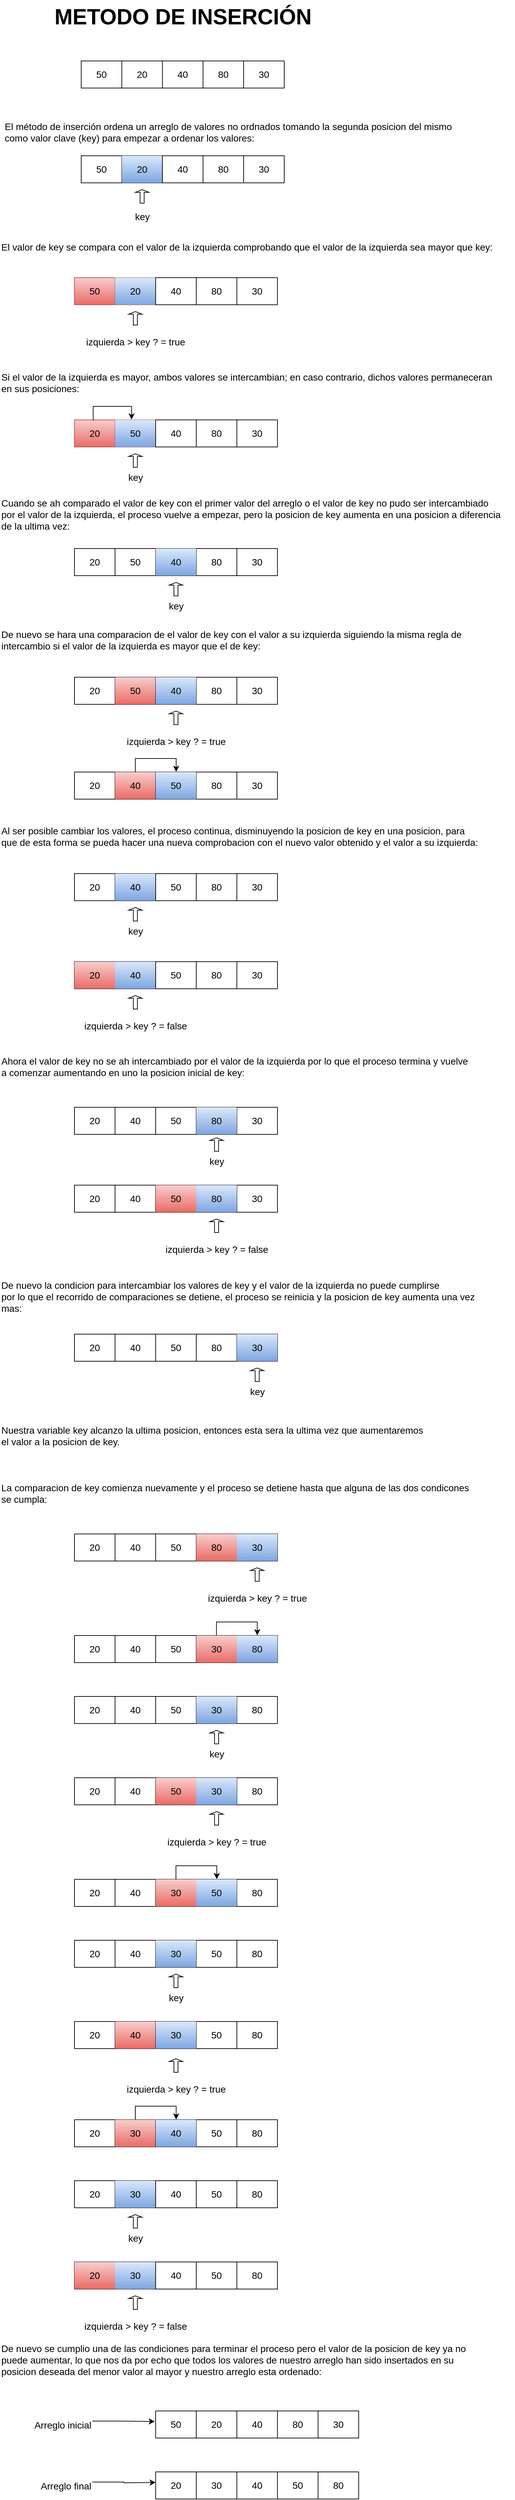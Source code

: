 <mxfile version="20.3.0" type="device"><diagram id="T3cYXTIRd_5BWoTuEB5Q" name="Página-1"><mxGraphModel dx="1938" dy="1492" grid="1" gridSize="10" guides="1" tooltips="1" connect="1" arrows="1" fold="1" page="0" pageScale="1" pageWidth="827" pageHeight="1169" math="0" shadow="0"><root><mxCell id="0"/><mxCell id="1" parent="0"/><mxCell id="faTsYqiUvcbsev0n8Y-V-1" value="&lt;font style=&quot;font-size: 14px;&quot;&gt;El método de inserción ordena un arreglo de valores no ordnados tomando la segunda posicion del mismo&lt;br&gt;como valor clave (key) para empezar a ordenar los valores:&lt;br&gt;&lt;/font&gt;" style="text;html=1;align=left;verticalAlign=middle;resizable=0;points=[];autosize=1;strokeColor=none;fillColor=none;" parent="1" vertex="1"><mxGeometry x="-405" y="-500" width="680" height="50" as="geometry"/></mxCell><mxCell id="faTsYqiUvcbsev0n8Y-V-17" value="" style="shape=table;html=1;whiteSpace=wrap;startSize=0;container=1;collapsible=0;childLayout=tableLayout;fontSize=14;fillColor=default;" parent="1" vertex="1"><mxGeometry x="-290" y="-440" width="180" height="40" as="geometry"/></mxCell><mxCell id="faTsYqiUvcbsev0n8Y-V-18" value="" style="shape=tableRow;horizontal=0;startSize=0;swimlaneHead=0;swimlaneBody=0;top=0;left=0;bottom=0;right=0;collapsible=0;dropTarget=0;fillColor=none;points=[[0,0.5],[1,0.5]];portConstraint=eastwest;fontSize=14;" parent="faTsYqiUvcbsev0n8Y-V-17" vertex="1"><mxGeometry width="180" height="40" as="geometry"/></mxCell><mxCell id="faTsYqiUvcbsev0n8Y-V-19" value="50" style="shape=partialRectangle;html=1;whiteSpace=wrap;connectable=0;fillColor=none;top=0;left=0;bottom=0;right=0;overflow=hidden;fontSize=14;strokeColor=#b85450;gradientColor=#ea6b66;" parent="faTsYqiUvcbsev0n8Y-V-18" vertex="1"><mxGeometry width="60" height="40" as="geometry"><mxRectangle width="60" height="40" as="alternateBounds"/></mxGeometry></mxCell><mxCell id="faTsYqiUvcbsev0n8Y-V-20" value="20" style="shape=partialRectangle;html=1;whiteSpace=wrap;connectable=0;fillColor=#dae8fc;top=0;left=0;bottom=0;right=0;overflow=hidden;fontSize=14;gradientColor=#7ea6e0;strokeColor=#6c8ebf;" parent="faTsYqiUvcbsev0n8Y-V-18" vertex="1"><mxGeometry x="60" width="60" height="40" as="geometry"><mxRectangle width="60" height="40" as="alternateBounds"/></mxGeometry></mxCell><mxCell id="faTsYqiUvcbsev0n8Y-V-21" value="" style="shape=partialRectangle;html=1;whiteSpace=wrap;connectable=0;fillColor=none;top=0;left=0;bottom=0;right=0;overflow=hidden;fontSize=14;" parent="faTsYqiUvcbsev0n8Y-V-18" vertex="1"><mxGeometry x="120" width="60" height="40" as="geometry"><mxRectangle width="60" height="40" as="alternateBounds"/></mxGeometry></mxCell><mxCell id="faTsYqiUvcbsev0n8Y-V-30" value="" style="shape=table;html=1;whiteSpace=wrap;startSize=0;container=1;collapsible=0;childLayout=tableLayout;fontSize=14;" parent="1" vertex="1"><mxGeometry x="-170" y="-440" width="180" height="40" as="geometry"/></mxCell><mxCell id="faTsYqiUvcbsev0n8Y-V-31" value="" style="shape=tableRow;horizontal=0;startSize=0;swimlaneHead=0;swimlaneBody=0;top=0;left=0;bottom=0;right=0;collapsible=0;dropTarget=0;fillColor=none;points=[[0,0.5],[1,0.5]];portConstraint=eastwest;fontSize=14;" parent="faTsYqiUvcbsev0n8Y-V-30" vertex="1"><mxGeometry width="180" height="40" as="geometry"/></mxCell><mxCell id="faTsYqiUvcbsev0n8Y-V-32" value="40" style="shape=partialRectangle;html=1;whiteSpace=wrap;connectable=0;fillColor=none;top=0;left=0;bottom=0;right=0;overflow=hidden;fontSize=14;" parent="faTsYqiUvcbsev0n8Y-V-31" vertex="1"><mxGeometry width="60" height="40" as="geometry"><mxRectangle width="60" height="40" as="alternateBounds"/></mxGeometry></mxCell><mxCell id="faTsYqiUvcbsev0n8Y-V-33" value="80" style="shape=partialRectangle;html=1;whiteSpace=wrap;connectable=0;fillColor=none;top=0;left=0;bottom=0;right=0;overflow=hidden;fontSize=14;" parent="faTsYqiUvcbsev0n8Y-V-31" vertex="1"><mxGeometry x="60" width="60" height="40" as="geometry"><mxRectangle width="60" height="40" as="alternateBounds"/></mxGeometry></mxCell><mxCell id="faTsYqiUvcbsev0n8Y-V-34" value="30" style="shape=partialRectangle;html=1;whiteSpace=wrap;connectable=0;fillColor=none;top=0;left=0;bottom=0;right=0;overflow=hidden;fontSize=14;" parent="faTsYqiUvcbsev0n8Y-V-31" vertex="1"><mxGeometry x="120" width="60" height="40" as="geometry"><mxRectangle width="60" height="40" as="alternateBounds"/></mxGeometry></mxCell><mxCell id="faTsYqiUvcbsev0n8Y-V-144" value="" style="shape=singleArrow;direction=north;whiteSpace=wrap;html=1;fontSize=14;" parent="1" vertex="1"><mxGeometry x="-210" y="-390" width="20" height="20" as="geometry"/></mxCell><mxCell id="faTsYqiUvcbsev0n8Y-V-150" value="key" style="text;html=1;align=center;verticalAlign=middle;resizable=0;points=[];autosize=1;strokeColor=none;fillColor=none;fontSize=14;" parent="1" vertex="1"><mxGeometry x="-225" y="-365" width="50" height="30" as="geometry"/></mxCell><mxCell id="faTsYqiUvcbsev0n8Y-V-151" value="&lt;font style=&quot;font-size: 14px;&quot;&gt;El valor de key se compara con el valor de la izquierda comprobando que el valor de la izquierda sea mayor que key:&lt;br&gt;&lt;/font&gt;" style="text;html=1;align=left;verticalAlign=middle;resizable=0;points=[];autosize=1;strokeColor=none;fillColor=none;" parent="1" vertex="1"><mxGeometry x="-410" y="-320" width="750" height="30" as="geometry"/></mxCell><mxCell id="faTsYqiUvcbsev0n8Y-V-152" value="" style="shape=singleArrow;direction=north;whiteSpace=wrap;html=1;fontSize=14;" parent="1" vertex="1"><mxGeometry x="-100" y="1010" width="20" height="20" as="geometry"/></mxCell><mxCell id="faTsYqiUvcbsev0n8Y-V-154" value="izquierda &amp;gt; key ? = true" style="text;html=1;align=center;verticalAlign=middle;resizable=0;points=[];autosize=1;strokeColor=none;fillColor=none;fontSize=14;" parent="1" vertex="1"><mxGeometry x="-295" y="-180" width="170" height="30" as="geometry"/></mxCell><mxCell id="faTsYqiUvcbsev0n8Y-V-156" value="&lt;font style=&quot;font-size: 14px;&quot;&gt;Si el valor de la izquierda es mayor, ambos valores se intercambian; en caso contrario, dichos valores permaneceran&lt;br&gt;en sus posiciones:&lt;br&gt;&lt;/font&gt;" style="text;html=1;align=left;verticalAlign=middle;resizable=0;points=[];autosize=1;strokeColor=none;fillColor=none;" parent="1" vertex="1"><mxGeometry x="-410" y="-130" width="750" height="50" as="geometry"/></mxCell><mxCell id="ZJ2fTj2PHFKXnqJWF3of-1" value="&lt;font style=&quot;font-size: 14px;&quot;&gt;Cuando se ah comparado el valor de key con el primer valor del arreglo o el valor de key no pudo ser intercambiado&lt;br&gt;por el valor de la izquierda, el proceso vuelve a empezar, pero la posicion de key aumenta en una posicion a diferencia&lt;br&gt;de la ultima vez:&lt;br&gt;&lt;/font&gt;" style="text;html=1;align=left;verticalAlign=middle;resizable=0;points=[];autosize=1;strokeColor=none;fillColor=none;" parent="1" vertex="1"><mxGeometry x="-410" y="60" width="760" height="60" as="geometry"/></mxCell><mxCell id="ZJ2fTj2PHFKXnqJWF3of-13" value="&lt;font style=&quot;font-size: 14px;&quot;&gt;key&lt;/font&gt;" style="text;html=1;align=center;verticalAlign=middle;resizable=0;points=[];autosize=1;strokeColor=none;fillColor=none;fontSize=13;" parent="1" vertex="1"><mxGeometry x="-115" y="1030" width="50" height="30" as="geometry"/></mxCell><mxCell id="ZJ2fTj2PHFKXnqJWF3of-14" value="&lt;font style=&quot;font-size: 14px;&quot;&gt;De nuevo se hara una comparacion de el valor de key con el valor a su izquierda siguiendo la misma regla de&lt;br&gt;intercambio si el valor de la izquierda es mayor que el de key:&lt;br&gt;&lt;/font&gt;" style="text;html=1;align=left;verticalAlign=middle;resizable=0;points=[];autosize=1;strokeColor=none;fillColor=none;" parent="1" vertex="1"><mxGeometry x="-410" y="250" width="700" height="50" as="geometry"/></mxCell><mxCell id="ZJ2fTj2PHFKXnqJWF3of-26" value="" style="shape=singleArrow;direction=north;whiteSpace=wrap;html=1;fontSize=14;" parent="1" vertex="1"><mxGeometry x="-220" y="-210" width="20" height="20" as="geometry"/></mxCell><mxCell id="ZJ2fTj2PHFKXnqJWF3of-27" value="" style="shape=singleArrow;direction=north;whiteSpace=wrap;html=1;fontSize=14;" parent="1" vertex="1"><mxGeometry x="-160" y="380" width="20" height="20" as="geometry"/></mxCell><mxCell id="ZJ2fTj2PHFKXnqJWF3of-28" value="izquierda &amp;gt; key ? = true" style="text;html=1;align=center;verticalAlign=middle;resizable=0;points=[];autosize=1;strokeColor=none;fillColor=none;fontSize=14;" parent="1" vertex="1"><mxGeometry x="-235" y="410" width="170" height="30" as="geometry"/></mxCell><mxCell id="ZJ2fTj2PHFKXnqJWF3of-48" value="&lt;font style=&quot;font-size: 14px;&quot;&gt;Al ser posible cambiar los valores, el proceso continua, disminuyendo la posicion de key en una posicion, para&amp;nbsp;&lt;br&gt;que de esta forma se pueda hacer una nueva comprobacion con el nuevo valor obtenido y el valor a su izquierda:&lt;br&gt;&lt;/font&gt;" style="text;html=1;align=left;verticalAlign=middle;resizable=0;points=[];autosize=1;strokeColor=none;fillColor=none;" parent="1" vertex="1"><mxGeometry x="-410" y="540" width="730" height="50" as="geometry"/></mxCell><mxCell id="ZJ2fTj2PHFKXnqJWF3of-86" value="&lt;font style=&quot;font-size: 14px;&quot;&gt;Ahora el valor de key no se ah intercambiado por el valor de la izquierda por lo que el proceso termina y vuelve&amp;nbsp;&lt;br&gt;a comenzar aumentando en uno la posicion inicial de key:&lt;br&gt;&lt;/font&gt;" style="text;html=1;align=left;verticalAlign=middle;resizable=0;points=[];autosize=1;strokeColor=none;fillColor=none;" parent="1" vertex="1"><mxGeometry x="-410" y="880" width="720" height="50" as="geometry"/></mxCell><mxCell id="ZJ2fTj2PHFKXnqJWF3of-100" value="" style="shape=table;html=1;whiteSpace=wrap;startSize=0;container=1;collapsible=0;childLayout=tableLayout;fontSize=14;fillColor=#f8cecc;gradientColor=#ea6b66;strokeColor=#b85450;" parent="1" vertex="1"><mxGeometry x="-300" y="-260" width="180" height="40" as="geometry"/></mxCell><mxCell id="ZJ2fTj2PHFKXnqJWF3of-101" value="" style="shape=tableRow;horizontal=0;startSize=0;swimlaneHead=0;swimlaneBody=0;top=0;left=0;bottom=0;right=0;collapsible=0;dropTarget=0;fillColor=none;points=[[0,0.5],[1,0.5]];portConstraint=eastwest;fontSize=14;" parent="ZJ2fTj2PHFKXnqJWF3of-100" vertex="1"><mxGeometry width="180" height="40" as="geometry"/></mxCell><mxCell id="ZJ2fTj2PHFKXnqJWF3of-102" value="50" style="shape=partialRectangle;html=1;whiteSpace=wrap;connectable=0;fillColor=none;top=0;left=0;bottom=0;right=0;overflow=hidden;fontSize=14;strokeColor=#b85450;gradientColor=#ea6b66;" parent="ZJ2fTj2PHFKXnqJWF3of-101" vertex="1"><mxGeometry width="60" height="40" as="geometry"><mxRectangle width="60" height="40" as="alternateBounds"/></mxGeometry></mxCell><mxCell id="ZJ2fTj2PHFKXnqJWF3of-103" value="20" style="shape=partialRectangle;html=1;whiteSpace=wrap;connectable=0;fillColor=#dae8fc;top=0;left=0;bottom=0;right=0;overflow=hidden;fontSize=14;gradientColor=#7ea6e0;strokeColor=#6c8ebf;" parent="ZJ2fTj2PHFKXnqJWF3of-101" vertex="1"><mxGeometry x="60" width="60" height="40" as="geometry"><mxRectangle width="60" height="40" as="alternateBounds"/></mxGeometry></mxCell><mxCell id="ZJ2fTj2PHFKXnqJWF3of-104" value="" style="shape=partialRectangle;html=1;whiteSpace=wrap;connectable=0;fillColor=none;top=0;left=0;bottom=0;right=0;overflow=hidden;fontSize=14;" parent="ZJ2fTj2PHFKXnqJWF3of-101" vertex="1"><mxGeometry x="120" width="60" height="40" as="geometry"><mxRectangle width="60" height="40" as="alternateBounds"/></mxGeometry></mxCell><mxCell id="ZJ2fTj2PHFKXnqJWF3of-105" value="" style="shape=table;html=1;whiteSpace=wrap;startSize=0;container=1;collapsible=0;childLayout=tableLayout;fontSize=14;" parent="1" vertex="1"><mxGeometry x="-180" y="-260" width="180" height="40" as="geometry"/></mxCell><mxCell id="ZJ2fTj2PHFKXnqJWF3of-106" value="" style="shape=tableRow;horizontal=0;startSize=0;swimlaneHead=0;swimlaneBody=0;top=0;left=0;bottom=0;right=0;collapsible=0;dropTarget=0;fillColor=none;points=[[0,0.5],[1,0.5]];portConstraint=eastwest;fontSize=14;" parent="ZJ2fTj2PHFKXnqJWF3of-105" vertex="1"><mxGeometry width="180" height="40" as="geometry"/></mxCell><mxCell id="ZJ2fTj2PHFKXnqJWF3of-107" value="40" style="shape=partialRectangle;html=1;whiteSpace=wrap;connectable=0;fillColor=none;top=0;left=0;bottom=0;right=0;overflow=hidden;fontSize=14;" parent="ZJ2fTj2PHFKXnqJWF3of-106" vertex="1"><mxGeometry width="60" height="40" as="geometry"><mxRectangle width="60" height="40" as="alternateBounds"/></mxGeometry></mxCell><mxCell id="ZJ2fTj2PHFKXnqJWF3of-108" value="80" style="shape=partialRectangle;html=1;whiteSpace=wrap;connectable=0;fillColor=none;top=0;left=0;bottom=0;right=0;overflow=hidden;fontSize=14;" parent="ZJ2fTj2PHFKXnqJWF3of-106" vertex="1"><mxGeometry x="60" width="60" height="40" as="geometry"><mxRectangle width="60" height="40" as="alternateBounds"/></mxGeometry></mxCell><mxCell id="ZJ2fTj2PHFKXnqJWF3of-109" value="30" style="shape=partialRectangle;html=1;whiteSpace=wrap;connectable=0;fillColor=none;top=0;left=0;bottom=0;right=0;overflow=hidden;fontSize=14;" parent="ZJ2fTj2PHFKXnqJWF3of-106" vertex="1"><mxGeometry x="120" width="60" height="40" as="geometry"><mxRectangle width="60" height="40" as="alternateBounds"/></mxGeometry></mxCell><mxCell id="ZJ2fTj2PHFKXnqJWF3of-110" value="" style="shape=table;html=1;whiteSpace=wrap;startSize=0;container=1;collapsible=0;childLayout=tableLayout;fontSize=14;fillColor=#f8cecc;gradientColor=#ea6b66;strokeColor=#b85450;" parent="1" vertex="1"><mxGeometry x="-300" y="-50" width="180" height="40" as="geometry"/></mxCell><mxCell id="ZJ2fTj2PHFKXnqJWF3of-111" value="" style="shape=tableRow;horizontal=0;startSize=0;swimlaneHead=0;swimlaneBody=0;top=0;left=0;bottom=0;right=0;collapsible=0;dropTarget=0;fillColor=none;points=[[0,0.5],[1,0.5]];portConstraint=eastwest;fontSize=14;" parent="ZJ2fTj2PHFKXnqJWF3of-110" vertex="1"><mxGeometry width="180" height="40" as="geometry"/></mxCell><mxCell id="ZJ2fTj2PHFKXnqJWF3of-112" value="20" style="shape=partialRectangle;html=1;whiteSpace=wrap;connectable=0;fillColor=none;top=0;left=0;bottom=0;right=0;overflow=hidden;fontSize=14;strokeColor=#b85450;gradientColor=#ea6b66;" parent="ZJ2fTj2PHFKXnqJWF3of-111" vertex="1"><mxGeometry width="60" height="40" as="geometry"><mxRectangle width="60" height="40" as="alternateBounds"/></mxGeometry></mxCell><mxCell id="ZJ2fTj2PHFKXnqJWF3of-113" value="50" style="shape=partialRectangle;html=1;whiteSpace=wrap;connectable=0;fillColor=#dae8fc;top=0;left=0;bottom=0;right=0;overflow=hidden;fontSize=14;gradientColor=#7ea6e0;strokeColor=#6c8ebf;" parent="ZJ2fTj2PHFKXnqJWF3of-111" vertex="1"><mxGeometry x="60" width="60" height="40" as="geometry"><mxRectangle width="60" height="40" as="alternateBounds"/></mxGeometry></mxCell><mxCell id="ZJ2fTj2PHFKXnqJWF3of-114" value="" style="shape=partialRectangle;html=1;whiteSpace=wrap;connectable=0;fillColor=none;top=0;left=0;bottom=0;right=0;overflow=hidden;fontSize=14;" parent="ZJ2fTj2PHFKXnqJWF3of-111" vertex="1"><mxGeometry x="120" width="60" height="40" as="geometry"><mxRectangle width="60" height="40" as="alternateBounds"/></mxGeometry></mxCell><mxCell id="ZJ2fTj2PHFKXnqJWF3of-158" style="edgeStyle=orthogonalEdgeStyle;rounded=0;orthogonalLoop=1;jettySize=auto;html=1;entryX=0.469;entryY=-0.013;entryDx=0;entryDy=0;entryPerimeter=0;fontSize=14;exitX=0.154;exitY=0.015;exitDx=0;exitDy=0;exitPerimeter=0;" parent="ZJ2fTj2PHFKXnqJWF3of-110" source="ZJ2fTj2PHFKXnqJWF3of-111" target="ZJ2fTj2PHFKXnqJWF3of-111" edge="1"><mxGeometry relative="1" as="geometry"><Array as="points"><mxPoint x="28" y="-20"/><mxPoint x="84" y="-20"/></Array></mxGeometry></mxCell><mxCell id="ZJ2fTj2PHFKXnqJWF3of-115" value="" style="shape=table;html=1;whiteSpace=wrap;startSize=0;container=1;collapsible=0;childLayout=tableLayout;fontSize=14;" parent="1" vertex="1"><mxGeometry x="-180" y="-50" width="180" height="40" as="geometry"/></mxCell><mxCell id="ZJ2fTj2PHFKXnqJWF3of-116" value="" style="shape=tableRow;horizontal=0;startSize=0;swimlaneHead=0;swimlaneBody=0;top=0;left=0;bottom=0;right=0;collapsible=0;dropTarget=0;fillColor=none;points=[[0,0.5],[1,0.5]];portConstraint=eastwest;fontSize=14;" parent="ZJ2fTj2PHFKXnqJWF3of-115" vertex="1"><mxGeometry width="180" height="40" as="geometry"/></mxCell><mxCell id="ZJ2fTj2PHFKXnqJWF3of-117" value="40" style="shape=partialRectangle;html=1;whiteSpace=wrap;connectable=0;fillColor=none;top=0;left=0;bottom=0;right=0;overflow=hidden;fontSize=14;" parent="ZJ2fTj2PHFKXnqJWF3of-116" vertex="1"><mxGeometry width="60" height="40" as="geometry"><mxRectangle width="60" height="40" as="alternateBounds"/></mxGeometry></mxCell><mxCell id="ZJ2fTj2PHFKXnqJWF3of-118" value="80" style="shape=partialRectangle;html=1;whiteSpace=wrap;connectable=0;fillColor=none;top=0;left=0;bottom=0;right=0;overflow=hidden;fontSize=14;" parent="ZJ2fTj2PHFKXnqJWF3of-116" vertex="1"><mxGeometry x="60" width="60" height="40" as="geometry"><mxRectangle width="60" height="40" as="alternateBounds"/></mxGeometry></mxCell><mxCell id="ZJ2fTj2PHFKXnqJWF3of-119" value="30" style="shape=partialRectangle;html=1;whiteSpace=wrap;connectable=0;fillColor=none;top=0;left=0;bottom=0;right=0;overflow=hidden;fontSize=14;" parent="ZJ2fTj2PHFKXnqJWF3of-116" vertex="1"><mxGeometry x="120" width="60" height="40" as="geometry"><mxRectangle width="60" height="40" as="alternateBounds"/></mxGeometry></mxCell><mxCell id="ZJ2fTj2PHFKXnqJWF3of-124" value="" style="shape=singleArrow;direction=north;whiteSpace=wrap;html=1;fontSize=14;" parent="1" vertex="1"><mxGeometry x="-220" width="20" height="20" as="geometry"/></mxCell><mxCell id="ZJ2fTj2PHFKXnqJWF3of-125" value="&lt;font style=&quot;font-size: 14px;&quot;&gt;key&lt;/font&gt;" style="text;html=1;align=center;verticalAlign=middle;resizable=0;points=[];autosize=1;strokeColor=none;fillColor=none;fontSize=13;" parent="1" vertex="1"><mxGeometry x="-235" y="20" width="50" height="30" as="geometry"/></mxCell><mxCell id="ZJ2fTj2PHFKXnqJWF3of-126" value="" style="shape=table;html=1;whiteSpace=wrap;startSize=0;container=1;collapsible=0;childLayout=tableLayout;fontSize=14;fillColor=none;gradientColor=#ea6b66;strokeColor=default;" parent="1" vertex="1"><mxGeometry x="-300" y="140" width="180" height="40" as="geometry"/></mxCell><mxCell id="ZJ2fTj2PHFKXnqJWF3of-127" value="" style="shape=tableRow;horizontal=0;startSize=0;swimlaneHead=0;swimlaneBody=0;top=0;left=0;bottom=0;right=0;collapsible=0;dropTarget=0;fillColor=none;points=[[0,0.5],[1,0.5]];portConstraint=eastwest;fontSize=14;" parent="ZJ2fTj2PHFKXnqJWF3of-126" vertex="1"><mxGeometry width="180" height="40" as="geometry"/></mxCell><mxCell id="ZJ2fTj2PHFKXnqJWF3of-128" value="20" style="shape=partialRectangle;html=1;whiteSpace=wrap;connectable=0;fillColor=none;top=0;left=0;bottom=0;right=0;overflow=hidden;fontSize=14;strokeColor=#b85450;gradientColor=#ea6b66;" parent="ZJ2fTj2PHFKXnqJWF3of-127" vertex="1"><mxGeometry width="60" height="40" as="geometry"><mxRectangle width="60" height="40" as="alternateBounds"/></mxGeometry></mxCell><mxCell id="ZJ2fTj2PHFKXnqJWF3of-129" value="50" style="shape=partialRectangle;html=1;whiteSpace=wrap;connectable=0;fillColor=none;top=0;left=0;bottom=0;right=0;overflow=hidden;fontSize=14;gradientColor=#7ea6e0;strokeColor=#6c8ebf;" parent="ZJ2fTj2PHFKXnqJWF3of-127" vertex="1"><mxGeometry x="60" width="60" height="40" as="geometry"><mxRectangle width="60" height="40" as="alternateBounds"/></mxGeometry></mxCell><mxCell id="ZJ2fTj2PHFKXnqJWF3of-130" value="" style="shape=partialRectangle;html=1;whiteSpace=wrap;connectable=0;fillColor=none;top=0;left=0;bottom=0;right=0;overflow=hidden;fontSize=14;" parent="ZJ2fTj2PHFKXnqJWF3of-127" vertex="1"><mxGeometry x="120" width="60" height="40" as="geometry"><mxRectangle width="60" height="40" as="alternateBounds"/></mxGeometry></mxCell><mxCell id="ZJ2fTj2PHFKXnqJWF3of-131" value="" style="shape=table;html=1;whiteSpace=wrap;startSize=0;container=1;collapsible=0;childLayout=tableLayout;fontSize=14;" parent="1" vertex="1"><mxGeometry x="-180" y="140" width="180" height="40" as="geometry"/></mxCell><mxCell id="ZJ2fTj2PHFKXnqJWF3of-132" value="" style="shape=tableRow;horizontal=0;startSize=0;swimlaneHead=0;swimlaneBody=0;top=0;left=0;bottom=0;right=0;collapsible=0;dropTarget=0;fillColor=none;points=[[0,0.5],[1,0.5]];portConstraint=eastwest;fontSize=14;" parent="ZJ2fTj2PHFKXnqJWF3of-131" vertex="1"><mxGeometry width="180" height="40" as="geometry"/></mxCell><mxCell id="ZJ2fTj2PHFKXnqJWF3of-133" value="40" style="shape=partialRectangle;html=1;whiteSpace=wrap;connectable=0;fillColor=#dae8fc;top=0;left=0;bottom=0;right=0;overflow=hidden;fontSize=14;gradientColor=#7ea6e0;strokeColor=#6c8ebf;" parent="ZJ2fTj2PHFKXnqJWF3of-132" vertex="1"><mxGeometry width="60" height="40" as="geometry"><mxRectangle width="60" height="40" as="alternateBounds"/></mxGeometry></mxCell><mxCell id="ZJ2fTj2PHFKXnqJWF3of-134" value="80" style="shape=partialRectangle;html=1;whiteSpace=wrap;connectable=0;fillColor=none;top=0;left=0;bottom=0;right=0;overflow=hidden;fontSize=14;" parent="ZJ2fTj2PHFKXnqJWF3of-132" vertex="1"><mxGeometry x="60" width="60" height="40" as="geometry"><mxRectangle width="60" height="40" as="alternateBounds"/></mxGeometry></mxCell><mxCell id="ZJ2fTj2PHFKXnqJWF3of-135" value="30" style="shape=partialRectangle;html=1;whiteSpace=wrap;connectable=0;fillColor=none;top=0;left=0;bottom=0;right=0;overflow=hidden;fontSize=14;" parent="ZJ2fTj2PHFKXnqJWF3of-132" vertex="1"><mxGeometry x="120" width="60" height="40" as="geometry"><mxRectangle width="60" height="40" as="alternateBounds"/></mxGeometry></mxCell><mxCell id="ZJ2fTj2PHFKXnqJWF3of-136" value="" style="shape=singleArrow;direction=north;whiteSpace=wrap;html=1;fontSize=14;" parent="1" vertex="1"><mxGeometry x="-160" y="190" width="20" height="20" as="geometry"/></mxCell><mxCell id="ZJ2fTj2PHFKXnqJWF3of-137" value="&lt;font style=&quot;font-size: 14px;&quot;&gt;key&lt;/font&gt;" style="text;html=1;align=center;verticalAlign=middle;resizable=0;points=[];autosize=1;strokeColor=none;fillColor=none;fontSize=13;" parent="1" vertex="1"><mxGeometry x="-175" y="210" width="50" height="30" as="geometry"/></mxCell><mxCell id="ZJ2fTj2PHFKXnqJWF3of-138" value="" style="shape=table;html=1;whiteSpace=wrap;startSize=0;container=1;collapsible=0;childLayout=tableLayout;fontSize=14;fillColor=none;gradientColor=#ea6b66;strokeColor=default;" parent="1" vertex="1"><mxGeometry x="-300" y="330" width="180" height="40" as="geometry"/></mxCell><mxCell id="ZJ2fTj2PHFKXnqJWF3of-139" value="" style="shape=tableRow;horizontal=0;startSize=0;swimlaneHead=0;swimlaneBody=0;top=0;left=0;bottom=0;right=0;collapsible=0;dropTarget=0;fillColor=none;points=[[0,0.5],[1,0.5]];portConstraint=eastwest;fontSize=14;" parent="ZJ2fTj2PHFKXnqJWF3of-138" vertex="1"><mxGeometry width="180" height="40" as="geometry"/></mxCell><mxCell id="ZJ2fTj2PHFKXnqJWF3of-140" value="20" style="shape=partialRectangle;html=1;whiteSpace=wrap;connectable=0;fillColor=none;top=0;left=0;bottom=0;right=0;overflow=hidden;fontSize=14;strokeColor=#b85450;gradientColor=#ea6b66;" parent="ZJ2fTj2PHFKXnqJWF3of-139" vertex="1"><mxGeometry width="60" height="40" as="geometry"><mxRectangle width="60" height="40" as="alternateBounds"/></mxGeometry></mxCell><mxCell id="ZJ2fTj2PHFKXnqJWF3of-141" value="50" style="shape=partialRectangle;html=1;whiteSpace=wrap;connectable=0;fillColor=#f8cecc;top=0;left=0;bottom=0;right=0;overflow=hidden;fontSize=14;gradientColor=#ea6b66;strokeColor=#b85450;" parent="ZJ2fTj2PHFKXnqJWF3of-139" vertex="1"><mxGeometry x="60" width="60" height="40" as="geometry"><mxRectangle width="60" height="40" as="alternateBounds"/></mxGeometry></mxCell><mxCell id="ZJ2fTj2PHFKXnqJWF3of-142" value="" style="shape=partialRectangle;html=1;whiteSpace=wrap;connectable=0;fillColor=none;top=0;left=0;bottom=0;right=0;overflow=hidden;fontSize=14;" parent="ZJ2fTj2PHFKXnqJWF3of-139" vertex="1"><mxGeometry x="120" width="60" height="40" as="geometry"><mxRectangle width="60" height="40" as="alternateBounds"/></mxGeometry></mxCell><mxCell id="ZJ2fTj2PHFKXnqJWF3of-143" value="" style="shape=table;html=1;whiteSpace=wrap;startSize=0;container=1;collapsible=0;childLayout=tableLayout;fontSize=14;" parent="1" vertex="1"><mxGeometry x="-180" y="330" width="180" height="40" as="geometry"/></mxCell><mxCell id="ZJ2fTj2PHFKXnqJWF3of-144" value="" style="shape=tableRow;horizontal=0;startSize=0;swimlaneHead=0;swimlaneBody=0;top=0;left=0;bottom=0;right=0;collapsible=0;dropTarget=0;fillColor=none;points=[[0,0.5],[1,0.5]];portConstraint=eastwest;fontSize=14;" parent="ZJ2fTj2PHFKXnqJWF3of-143" vertex="1"><mxGeometry width="180" height="40" as="geometry"/></mxCell><mxCell id="ZJ2fTj2PHFKXnqJWF3of-145" value="40" style="shape=partialRectangle;html=1;whiteSpace=wrap;connectable=0;fillColor=#dae8fc;top=0;left=0;bottom=0;right=0;overflow=hidden;fontSize=14;gradientColor=#7ea6e0;strokeColor=#6c8ebf;" parent="ZJ2fTj2PHFKXnqJWF3of-144" vertex="1"><mxGeometry width="60" height="40" as="geometry"><mxRectangle width="60" height="40" as="alternateBounds"/></mxGeometry></mxCell><mxCell id="ZJ2fTj2PHFKXnqJWF3of-146" value="80" style="shape=partialRectangle;html=1;whiteSpace=wrap;connectable=0;fillColor=none;top=0;left=0;bottom=0;right=0;overflow=hidden;fontSize=14;" parent="ZJ2fTj2PHFKXnqJWF3of-144" vertex="1"><mxGeometry x="60" width="60" height="40" as="geometry"><mxRectangle width="60" height="40" as="alternateBounds"/></mxGeometry></mxCell><mxCell id="ZJ2fTj2PHFKXnqJWF3of-147" value="30" style="shape=partialRectangle;html=1;whiteSpace=wrap;connectable=0;fillColor=none;top=0;left=0;bottom=0;right=0;overflow=hidden;fontSize=14;" parent="ZJ2fTj2PHFKXnqJWF3of-144" vertex="1"><mxGeometry x="120" width="60" height="40" as="geometry"><mxRectangle width="60" height="40" as="alternateBounds"/></mxGeometry></mxCell><mxCell id="ZJ2fTj2PHFKXnqJWF3of-148" value="" style="shape=table;html=1;whiteSpace=wrap;startSize=0;container=1;collapsible=0;childLayout=tableLayout;fontSize=14;fillColor=none;gradientColor=#ea6b66;strokeColor=default;" parent="1" vertex="1"><mxGeometry x="-300" y="470" width="180" height="40" as="geometry"/></mxCell><mxCell id="ZJ2fTj2PHFKXnqJWF3of-149" value="" style="shape=tableRow;horizontal=0;startSize=0;swimlaneHead=0;swimlaneBody=0;top=0;left=0;bottom=0;right=0;collapsible=0;dropTarget=0;fillColor=none;points=[[0,0.5],[1,0.5]];portConstraint=eastwest;fontSize=14;" parent="ZJ2fTj2PHFKXnqJWF3of-148" vertex="1"><mxGeometry width="180" height="40" as="geometry"/></mxCell><mxCell id="ZJ2fTj2PHFKXnqJWF3of-150" value="20" style="shape=partialRectangle;html=1;whiteSpace=wrap;connectable=0;fillColor=none;top=0;left=0;bottom=0;right=0;overflow=hidden;fontSize=14;strokeColor=#b85450;gradientColor=#ea6b66;" parent="ZJ2fTj2PHFKXnqJWF3of-149" vertex="1"><mxGeometry width="60" height="40" as="geometry"><mxRectangle width="60" height="40" as="alternateBounds"/></mxGeometry></mxCell><mxCell id="ZJ2fTj2PHFKXnqJWF3of-151" value="40" style="shape=partialRectangle;html=1;whiteSpace=wrap;connectable=0;fillColor=#f8cecc;top=0;left=0;bottom=0;right=0;overflow=hidden;fontSize=14;gradientColor=#ea6b66;strokeColor=#b85450;" parent="ZJ2fTj2PHFKXnqJWF3of-149" vertex="1"><mxGeometry x="60" width="60" height="40" as="geometry"><mxRectangle width="60" height="40" as="alternateBounds"/></mxGeometry></mxCell><mxCell id="ZJ2fTj2PHFKXnqJWF3of-152" value="" style="shape=partialRectangle;html=1;whiteSpace=wrap;connectable=0;fillColor=none;top=0;left=0;bottom=0;right=0;overflow=hidden;fontSize=14;" parent="ZJ2fTj2PHFKXnqJWF3of-149" vertex="1"><mxGeometry x="120" width="60" height="40" as="geometry"><mxRectangle width="60" height="40" as="alternateBounds"/></mxGeometry></mxCell><mxCell id="ZJ2fTj2PHFKXnqJWF3of-153" value="" style="shape=table;html=1;whiteSpace=wrap;startSize=0;container=1;collapsible=0;childLayout=tableLayout;fontSize=14;" parent="1" vertex="1"><mxGeometry x="-180" y="470" width="180" height="40" as="geometry"/></mxCell><mxCell id="ZJ2fTj2PHFKXnqJWF3of-154" value="" style="shape=tableRow;horizontal=0;startSize=0;swimlaneHead=0;swimlaneBody=0;top=0;left=0;bottom=0;right=0;collapsible=0;dropTarget=0;fillColor=none;points=[[0,0.5],[1,0.5]];portConstraint=eastwest;fontSize=14;" parent="ZJ2fTj2PHFKXnqJWF3of-153" vertex="1"><mxGeometry width="180" height="40" as="geometry"/></mxCell><mxCell id="ZJ2fTj2PHFKXnqJWF3of-155" value="50" style="shape=partialRectangle;html=1;whiteSpace=wrap;connectable=0;fillColor=#dae8fc;top=0;left=0;bottom=0;right=0;overflow=hidden;fontSize=14;gradientColor=#7ea6e0;strokeColor=#6c8ebf;" parent="ZJ2fTj2PHFKXnqJWF3of-154" vertex="1"><mxGeometry width="60" height="40" as="geometry"><mxRectangle width="60" height="40" as="alternateBounds"/></mxGeometry></mxCell><mxCell id="ZJ2fTj2PHFKXnqJWF3of-156" value="80" style="shape=partialRectangle;html=1;whiteSpace=wrap;connectable=0;fillColor=none;top=0;left=0;bottom=0;right=0;overflow=hidden;fontSize=14;" parent="ZJ2fTj2PHFKXnqJWF3of-154" vertex="1"><mxGeometry x="60" width="60" height="40" as="geometry"><mxRectangle width="60" height="40" as="alternateBounds"/></mxGeometry></mxCell><mxCell id="ZJ2fTj2PHFKXnqJWF3of-157" value="30" style="shape=partialRectangle;html=1;whiteSpace=wrap;connectable=0;fillColor=none;top=0;left=0;bottom=0;right=0;overflow=hidden;fontSize=14;" parent="ZJ2fTj2PHFKXnqJWF3of-154" vertex="1"><mxGeometry x="120" width="60" height="40" as="geometry"><mxRectangle width="60" height="40" as="alternateBounds"/></mxGeometry></mxCell><mxCell id="ZJ2fTj2PHFKXnqJWF3of-159" style="edgeStyle=orthogonalEdgeStyle;rounded=0;orthogonalLoop=1;jettySize=auto;html=1;entryX=0.835;entryY=-0.008;entryDx=0;entryDy=0;entryPerimeter=0;fontSize=14;" parent="1" source="ZJ2fTj2PHFKXnqJWF3of-148" target="ZJ2fTj2PHFKXnqJWF3of-148" edge="1"><mxGeometry relative="1" as="geometry"><Array as="points"><mxPoint x="-210" y="450"/><mxPoint x="-150" y="450"/></Array></mxGeometry></mxCell><mxCell id="ZJ2fTj2PHFKXnqJWF3of-161" value="" style="shape=table;html=1;whiteSpace=wrap;startSize=0;container=1;collapsible=0;childLayout=tableLayout;fontSize=14;fillColor=none;gradientColor=#ea6b66;strokeColor=default;" parent="1" vertex="1"><mxGeometry x="-300" y="620" width="180" height="40" as="geometry"/></mxCell><mxCell id="ZJ2fTj2PHFKXnqJWF3of-162" value="" style="shape=tableRow;horizontal=0;startSize=0;swimlaneHead=0;swimlaneBody=0;top=0;left=0;bottom=0;right=0;collapsible=0;dropTarget=0;fillColor=none;points=[[0,0.5],[1,0.5]];portConstraint=eastwest;fontSize=14;" parent="ZJ2fTj2PHFKXnqJWF3of-161" vertex="1"><mxGeometry width="180" height="40" as="geometry"/></mxCell><mxCell id="ZJ2fTj2PHFKXnqJWF3of-163" value="20" style="shape=partialRectangle;html=1;whiteSpace=wrap;connectable=0;fillColor=none;top=0;left=0;bottom=0;right=0;overflow=hidden;fontSize=14;strokeColor=#b85450;gradientColor=#ea6b66;" parent="ZJ2fTj2PHFKXnqJWF3of-162" vertex="1"><mxGeometry width="60" height="40" as="geometry"><mxRectangle width="60" height="40" as="alternateBounds"/></mxGeometry></mxCell><mxCell id="ZJ2fTj2PHFKXnqJWF3of-164" value="40" style="shape=partialRectangle;html=1;whiteSpace=wrap;connectable=0;fillColor=#dae8fc;top=0;left=0;bottom=0;right=0;overflow=hidden;fontSize=14;gradientColor=#7ea6e0;strokeColor=#6c8ebf;" parent="ZJ2fTj2PHFKXnqJWF3of-162" vertex="1"><mxGeometry x="60" width="60" height="40" as="geometry"><mxRectangle width="60" height="40" as="alternateBounds"/></mxGeometry></mxCell><mxCell id="ZJ2fTj2PHFKXnqJWF3of-165" value="" style="shape=partialRectangle;html=1;whiteSpace=wrap;connectable=0;fillColor=none;top=0;left=0;bottom=0;right=0;overflow=hidden;fontSize=14;" parent="ZJ2fTj2PHFKXnqJWF3of-162" vertex="1"><mxGeometry x="120" width="60" height="40" as="geometry"><mxRectangle width="60" height="40" as="alternateBounds"/></mxGeometry></mxCell><mxCell id="ZJ2fTj2PHFKXnqJWF3of-166" value="" style="shape=table;html=1;whiteSpace=wrap;startSize=0;container=1;collapsible=0;childLayout=tableLayout;fontSize=14;" parent="1" vertex="1"><mxGeometry x="-180" y="620" width="180" height="40" as="geometry"/></mxCell><mxCell id="ZJ2fTj2PHFKXnqJWF3of-167" value="" style="shape=tableRow;horizontal=0;startSize=0;swimlaneHead=0;swimlaneBody=0;top=0;left=0;bottom=0;right=0;collapsible=0;dropTarget=0;fillColor=none;points=[[0,0.5],[1,0.5]];portConstraint=eastwest;fontSize=14;" parent="ZJ2fTj2PHFKXnqJWF3of-166" vertex="1"><mxGeometry width="180" height="40" as="geometry"/></mxCell><mxCell id="ZJ2fTj2PHFKXnqJWF3of-168" value="50" style="shape=partialRectangle;html=1;whiteSpace=wrap;connectable=0;fillColor=none;top=0;left=0;bottom=0;right=0;overflow=hidden;fontSize=14;gradientColor=#7ea6e0;strokeColor=#6c8ebf;" parent="ZJ2fTj2PHFKXnqJWF3of-167" vertex="1"><mxGeometry width="60" height="40" as="geometry"><mxRectangle width="60" height="40" as="alternateBounds"/></mxGeometry></mxCell><mxCell id="ZJ2fTj2PHFKXnqJWF3of-169" value="80" style="shape=partialRectangle;html=1;whiteSpace=wrap;connectable=0;fillColor=none;top=0;left=0;bottom=0;right=0;overflow=hidden;fontSize=14;" parent="ZJ2fTj2PHFKXnqJWF3of-167" vertex="1"><mxGeometry x="60" width="60" height="40" as="geometry"><mxRectangle width="60" height="40" as="alternateBounds"/></mxGeometry></mxCell><mxCell id="ZJ2fTj2PHFKXnqJWF3of-170" value="30" style="shape=partialRectangle;html=1;whiteSpace=wrap;connectable=0;fillColor=none;top=0;left=0;bottom=0;right=0;overflow=hidden;fontSize=14;" parent="ZJ2fTj2PHFKXnqJWF3of-167" vertex="1"><mxGeometry x="120" width="60" height="40" as="geometry"><mxRectangle width="60" height="40" as="alternateBounds"/></mxGeometry></mxCell><mxCell id="ZJ2fTj2PHFKXnqJWF3of-171" value="" style="shape=singleArrow;direction=north;whiteSpace=wrap;html=1;fontSize=14;" parent="1" vertex="1"><mxGeometry x="-220" y="670" width="20" height="20" as="geometry"/></mxCell><mxCell id="ZJ2fTj2PHFKXnqJWF3of-172" value="&lt;font style=&quot;font-size: 14px;&quot;&gt;key&lt;/font&gt;" style="text;html=1;align=center;verticalAlign=middle;resizable=0;points=[];autosize=1;strokeColor=none;fillColor=none;fontSize=13;" parent="1" vertex="1"><mxGeometry x="-235" y="690" width="50" height="30" as="geometry"/></mxCell><mxCell id="ZJ2fTj2PHFKXnqJWF3of-173" value="" style="shape=table;html=1;whiteSpace=wrap;startSize=0;container=1;collapsible=0;childLayout=tableLayout;fontSize=14;fillColor=none;gradientColor=#ea6b66;strokeColor=default;" parent="1" vertex="1"><mxGeometry x="-300" y="750" width="180" height="40" as="geometry"/></mxCell><mxCell id="ZJ2fTj2PHFKXnqJWF3of-174" value="" style="shape=tableRow;horizontal=0;startSize=0;swimlaneHead=0;swimlaneBody=0;top=0;left=0;bottom=0;right=0;collapsible=0;dropTarget=0;fillColor=none;points=[[0,0.5],[1,0.5]];portConstraint=eastwest;fontSize=14;" parent="ZJ2fTj2PHFKXnqJWF3of-173" vertex="1"><mxGeometry width="180" height="40" as="geometry"/></mxCell><mxCell id="ZJ2fTj2PHFKXnqJWF3of-175" value="20" style="shape=partialRectangle;html=1;whiteSpace=wrap;connectable=0;fillColor=#f8cecc;top=0;left=0;bottom=0;right=0;overflow=hidden;fontSize=14;strokeColor=#b85450;gradientColor=#ea6b66;" parent="ZJ2fTj2PHFKXnqJWF3of-174" vertex="1"><mxGeometry width="60" height="40" as="geometry"><mxRectangle width="60" height="40" as="alternateBounds"/></mxGeometry></mxCell><mxCell id="ZJ2fTj2PHFKXnqJWF3of-176" value="40" style="shape=partialRectangle;html=1;whiteSpace=wrap;connectable=0;fillColor=#dae8fc;top=0;left=0;bottom=0;right=0;overflow=hidden;fontSize=14;gradientColor=#7ea6e0;strokeColor=#6c8ebf;" parent="ZJ2fTj2PHFKXnqJWF3of-174" vertex="1"><mxGeometry x="60" width="60" height="40" as="geometry"><mxRectangle width="60" height="40" as="alternateBounds"/></mxGeometry></mxCell><mxCell id="ZJ2fTj2PHFKXnqJWF3of-177" value="" style="shape=partialRectangle;html=1;whiteSpace=wrap;connectable=0;fillColor=none;top=0;left=0;bottom=0;right=0;overflow=hidden;fontSize=14;" parent="ZJ2fTj2PHFKXnqJWF3of-174" vertex="1"><mxGeometry x="120" width="60" height="40" as="geometry"><mxRectangle width="60" height="40" as="alternateBounds"/></mxGeometry></mxCell><mxCell id="ZJ2fTj2PHFKXnqJWF3of-178" value="" style="shape=table;html=1;whiteSpace=wrap;startSize=0;container=1;collapsible=0;childLayout=tableLayout;fontSize=14;" parent="1" vertex="1"><mxGeometry x="-180" y="750" width="180" height="40" as="geometry"/></mxCell><mxCell id="ZJ2fTj2PHFKXnqJWF3of-179" value="" style="shape=tableRow;horizontal=0;startSize=0;swimlaneHead=0;swimlaneBody=0;top=0;left=0;bottom=0;right=0;collapsible=0;dropTarget=0;fillColor=none;points=[[0,0.5],[1,0.5]];portConstraint=eastwest;fontSize=14;" parent="ZJ2fTj2PHFKXnqJWF3of-178" vertex="1"><mxGeometry width="180" height="40" as="geometry"/></mxCell><mxCell id="ZJ2fTj2PHFKXnqJWF3of-180" value="50" style="shape=partialRectangle;html=1;whiteSpace=wrap;connectable=0;fillColor=none;top=0;left=0;bottom=0;right=0;overflow=hidden;fontSize=14;gradientColor=#7ea6e0;strokeColor=#6c8ebf;" parent="ZJ2fTj2PHFKXnqJWF3of-179" vertex="1"><mxGeometry width="60" height="40" as="geometry"><mxRectangle width="60" height="40" as="alternateBounds"/></mxGeometry></mxCell><mxCell id="ZJ2fTj2PHFKXnqJWF3of-181" value="80" style="shape=partialRectangle;html=1;whiteSpace=wrap;connectable=0;fillColor=none;top=0;left=0;bottom=0;right=0;overflow=hidden;fontSize=14;" parent="ZJ2fTj2PHFKXnqJWF3of-179" vertex="1"><mxGeometry x="60" width="60" height="40" as="geometry"><mxRectangle width="60" height="40" as="alternateBounds"/></mxGeometry></mxCell><mxCell id="ZJ2fTj2PHFKXnqJWF3of-182" value="30" style="shape=partialRectangle;html=1;whiteSpace=wrap;connectable=0;fillColor=none;top=0;left=0;bottom=0;right=0;overflow=hidden;fontSize=14;" parent="ZJ2fTj2PHFKXnqJWF3of-179" vertex="1"><mxGeometry x="120" width="60" height="40" as="geometry"><mxRectangle width="60" height="40" as="alternateBounds"/></mxGeometry></mxCell><mxCell id="ZJ2fTj2PHFKXnqJWF3of-183" value="" style="shape=singleArrow;direction=north;whiteSpace=wrap;html=1;fontSize=14;" parent="1" vertex="1"><mxGeometry x="-220" y="800" width="20" height="20" as="geometry"/></mxCell><mxCell id="ZJ2fTj2PHFKXnqJWF3of-184" value="izquierda &amp;gt; key ? = false" style="text;html=1;align=center;verticalAlign=middle;resizable=0;points=[];autosize=1;strokeColor=none;fillColor=none;fontSize=14;" parent="1" vertex="1"><mxGeometry x="-300" y="830" width="180" height="30" as="geometry"/></mxCell><mxCell id="tEeYpArdniVRb0UY7tC1-1" value="" style="shape=table;html=1;whiteSpace=wrap;startSize=0;container=1;collapsible=0;childLayout=tableLayout;fontSize=14;fillColor=none;gradientColor=#ea6b66;strokeColor=default;" vertex="1" parent="1"><mxGeometry x="-300" y="965" width="180" height="40" as="geometry"/></mxCell><mxCell id="tEeYpArdniVRb0UY7tC1-2" value="" style="shape=tableRow;horizontal=0;startSize=0;swimlaneHead=0;swimlaneBody=0;top=0;left=0;bottom=0;right=0;collapsible=0;dropTarget=0;fillColor=none;points=[[0,0.5],[1,0.5]];portConstraint=eastwest;fontSize=14;" vertex="1" parent="tEeYpArdniVRb0UY7tC1-1"><mxGeometry width="180" height="40" as="geometry"/></mxCell><mxCell id="tEeYpArdniVRb0UY7tC1-3" value="20" style="shape=partialRectangle;html=1;whiteSpace=wrap;connectable=0;fillColor=none;top=0;left=0;bottom=0;right=0;overflow=hidden;fontSize=14;strokeColor=#b85450;gradientColor=#ea6b66;" vertex="1" parent="tEeYpArdniVRb0UY7tC1-2"><mxGeometry width="60" height="40" as="geometry"><mxRectangle width="60" height="40" as="alternateBounds"/></mxGeometry></mxCell><mxCell id="tEeYpArdniVRb0UY7tC1-4" value="40" style="shape=partialRectangle;html=1;whiteSpace=wrap;connectable=0;fillColor=none;top=0;left=0;bottom=0;right=0;overflow=hidden;fontSize=14;gradientColor=#7ea6e0;strokeColor=#6c8ebf;" vertex="1" parent="tEeYpArdniVRb0UY7tC1-2"><mxGeometry x="60" width="60" height="40" as="geometry"><mxRectangle width="60" height="40" as="alternateBounds"/></mxGeometry></mxCell><mxCell id="tEeYpArdniVRb0UY7tC1-5" value="" style="shape=partialRectangle;html=1;whiteSpace=wrap;connectable=0;fillColor=none;top=0;left=0;bottom=0;right=0;overflow=hidden;fontSize=14;" vertex="1" parent="tEeYpArdniVRb0UY7tC1-2"><mxGeometry x="120" width="60" height="40" as="geometry"><mxRectangle width="60" height="40" as="alternateBounds"/></mxGeometry></mxCell><mxCell id="tEeYpArdniVRb0UY7tC1-6" value="" style="shape=table;html=1;whiteSpace=wrap;startSize=0;container=1;collapsible=0;childLayout=tableLayout;fontSize=14;" vertex="1" parent="1"><mxGeometry x="-180" y="965" width="180" height="40" as="geometry"/></mxCell><mxCell id="tEeYpArdniVRb0UY7tC1-7" value="" style="shape=tableRow;horizontal=0;startSize=0;swimlaneHead=0;swimlaneBody=0;top=0;left=0;bottom=0;right=0;collapsible=0;dropTarget=0;fillColor=none;points=[[0,0.5],[1,0.5]];portConstraint=eastwest;fontSize=14;" vertex="1" parent="tEeYpArdniVRb0UY7tC1-6"><mxGeometry width="180" height="40" as="geometry"/></mxCell><mxCell id="tEeYpArdniVRb0UY7tC1-8" value="50" style="shape=partialRectangle;html=1;whiteSpace=wrap;connectable=0;fillColor=none;top=0;left=0;bottom=0;right=0;overflow=hidden;fontSize=14;gradientColor=#7ea6e0;strokeColor=#6c8ebf;" vertex="1" parent="tEeYpArdniVRb0UY7tC1-7"><mxGeometry width="60" height="40" as="geometry"><mxRectangle width="60" height="40" as="alternateBounds"/></mxGeometry></mxCell><mxCell id="tEeYpArdniVRb0UY7tC1-9" value="80" style="shape=partialRectangle;html=1;whiteSpace=wrap;connectable=0;fillColor=#dae8fc;top=0;left=0;bottom=0;right=0;overflow=hidden;fontSize=14;gradientColor=#7ea6e0;strokeColor=#6c8ebf;" vertex="1" parent="tEeYpArdniVRb0UY7tC1-7"><mxGeometry x="60" width="60" height="40" as="geometry"><mxRectangle width="60" height="40" as="alternateBounds"/></mxGeometry></mxCell><mxCell id="tEeYpArdniVRb0UY7tC1-10" value="30" style="shape=partialRectangle;html=1;whiteSpace=wrap;connectable=0;fillColor=none;top=0;left=0;bottom=0;right=0;overflow=hidden;fontSize=14;" vertex="1" parent="tEeYpArdniVRb0UY7tC1-7"><mxGeometry x="120" width="60" height="40" as="geometry"><mxRectangle width="60" height="40" as="alternateBounds"/></mxGeometry></mxCell><mxCell id="tEeYpArdniVRb0UY7tC1-11" value="" style="shape=table;html=1;whiteSpace=wrap;startSize=0;container=1;collapsible=0;childLayout=tableLayout;fontSize=14;fillColor=none;gradientColor=#ea6b66;strokeColor=default;" vertex="1" parent="1"><mxGeometry x="-300" y="1080" width="180" height="40" as="geometry"/></mxCell><mxCell id="tEeYpArdniVRb0UY7tC1-12" value="" style="shape=tableRow;horizontal=0;startSize=0;swimlaneHead=0;swimlaneBody=0;top=0;left=0;bottom=0;right=0;collapsible=0;dropTarget=0;fillColor=none;points=[[0,0.5],[1,0.5]];portConstraint=eastwest;fontSize=14;" vertex="1" parent="tEeYpArdniVRb0UY7tC1-11"><mxGeometry width="180" height="40" as="geometry"/></mxCell><mxCell id="tEeYpArdniVRb0UY7tC1-13" value="20" style="shape=partialRectangle;html=1;whiteSpace=wrap;connectable=0;fillColor=none;top=0;left=0;bottom=0;right=0;overflow=hidden;fontSize=14;strokeColor=#b85450;gradientColor=#ea6b66;" vertex="1" parent="tEeYpArdniVRb0UY7tC1-12"><mxGeometry width="60" height="40" as="geometry"><mxRectangle width="60" height="40" as="alternateBounds"/></mxGeometry></mxCell><mxCell id="tEeYpArdniVRb0UY7tC1-14" value="40" style="shape=partialRectangle;html=1;whiteSpace=wrap;connectable=0;fillColor=none;top=0;left=0;bottom=0;right=0;overflow=hidden;fontSize=14;gradientColor=#7ea6e0;strokeColor=#6c8ebf;" vertex="1" parent="tEeYpArdniVRb0UY7tC1-12"><mxGeometry x="60" width="60" height="40" as="geometry"><mxRectangle width="60" height="40" as="alternateBounds"/></mxGeometry></mxCell><mxCell id="tEeYpArdniVRb0UY7tC1-15" value="" style="shape=partialRectangle;html=1;whiteSpace=wrap;connectable=0;fillColor=none;top=0;left=0;bottom=0;right=0;overflow=hidden;fontSize=14;" vertex="1" parent="tEeYpArdniVRb0UY7tC1-12"><mxGeometry x="120" width="60" height="40" as="geometry"><mxRectangle width="60" height="40" as="alternateBounds"/></mxGeometry></mxCell><mxCell id="tEeYpArdniVRb0UY7tC1-16" value="" style="shape=table;html=1;whiteSpace=wrap;startSize=0;container=1;collapsible=0;childLayout=tableLayout;fontSize=14;" vertex="1" parent="1"><mxGeometry x="-180" y="1080" width="180" height="40" as="geometry"/></mxCell><mxCell id="tEeYpArdniVRb0UY7tC1-17" value="" style="shape=tableRow;horizontal=0;startSize=0;swimlaneHead=0;swimlaneBody=0;top=0;left=0;bottom=0;right=0;collapsible=0;dropTarget=0;fillColor=none;points=[[0,0.5],[1,0.5]];portConstraint=eastwest;fontSize=14;" vertex="1" parent="tEeYpArdniVRb0UY7tC1-16"><mxGeometry width="180" height="40" as="geometry"/></mxCell><mxCell id="tEeYpArdniVRb0UY7tC1-18" value="50" style="shape=partialRectangle;html=1;whiteSpace=wrap;connectable=0;fillColor=#f8cecc;top=0;left=0;bottom=0;right=0;overflow=hidden;fontSize=14;gradientColor=#ea6b66;strokeColor=#b85450;" vertex="1" parent="tEeYpArdniVRb0UY7tC1-17"><mxGeometry width="60" height="40" as="geometry"><mxRectangle width="60" height="40" as="alternateBounds"/></mxGeometry></mxCell><mxCell id="tEeYpArdniVRb0UY7tC1-19" value="80" style="shape=partialRectangle;html=1;whiteSpace=wrap;connectable=0;fillColor=#dae8fc;top=0;left=0;bottom=0;right=0;overflow=hidden;fontSize=14;gradientColor=#7ea6e0;strokeColor=#6c8ebf;" vertex="1" parent="tEeYpArdniVRb0UY7tC1-17"><mxGeometry x="60" width="60" height="40" as="geometry"><mxRectangle width="60" height="40" as="alternateBounds"/></mxGeometry></mxCell><mxCell id="tEeYpArdniVRb0UY7tC1-20" value="30" style="shape=partialRectangle;html=1;whiteSpace=wrap;connectable=0;fillColor=none;top=0;left=0;bottom=0;right=0;overflow=hidden;fontSize=14;" vertex="1" parent="tEeYpArdniVRb0UY7tC1-17"><mxGeometry x="120" width="60" height="40" as="geometry"><mxRectangle width="60" height="40" as="alternateBounds"/></mxGeometry></mxCell><mxCell id="tEeYpArdniVRb0UY7tC1-21" value="" style="shape=singleArrow;direction=north;whiteSpace=wrap;html=1;fontSize=14;" vertex="1" parent="1"><mxGeometry x="-100" y="1130" width="20" height="20" as="geometry"/></mxCell><mxCell id="tEeYpArdniVRb0UY7tC1-22" value="izquierda &amp;gt; key ? = false" style="text;html=1;align=center;verticalAlign=middle;resizable=0;points=[];autosize=1;strokeColor=none;fillColor=none;fontSize=14;" vertex="1" parent="1"><mxGeometry x="-180" y="1160" width="180" height="30" as="geometry"/></mxCell><mxCell id="tEeYpArdniVRb0UY7tC1-23" value="&lt;font style=&quot;font-size: 14px;&quot;&gt;De nuevo la condicion para intercambiar los valores de key y el valor de la izquierda no puede cumplirse&lt;br&gt;por lo que el recorrido de comparaciones se detiene, el proceso se reinicia y la posicion de key aumenta una vez&lt;br&gt;mas:&lt;br&gt;&lt;/font&gt;" style="text;html=1;align=left;verticalAlign=middle;resizable=0;points=[];autosize=1;strokeColor=none;fillColor=none;" vertex="1" parent="1"><mxGeometry x="-410" y="1215" width="720" height="60" as="geometry"/></mxCell><mxCell id="tEeYpArdniVRb0UY7tC1-24" value="" style="shape=table;html=1;whiteSpace=wrap;startSize=0;container=1;collapsible=0;childLayout=tableLayout;fontSize=14;fillColor=none;gradientColor=#ea6b66;strokeColor=default;" vertex="1" parent="1"><mxGeometry x="-300" y="1300" width="180" height="40" as="geometry"/></mxCell><mxCell id="tEeYpArdniVRb0UY7tC1-25" value="" style="shape=tableRow;horizontal=0;startSize=0;swimlaneHead=0;swimlaneBody=0;top=0;left=0;bottom=0;right=0;collapsible=0;dropTarget=0;fillColor=none;points=[[0,0.5],[1,0.5]];portConstraint=eastwest;fontSize=14;" vertex="1" parent="tEeYpArdniVRb0UY7tC1-24"><mxGeometry width="180" height="40" as="geometry"/></mxCell><mxCell id="tEeYpArdniVRb0UY7tC1-26" value="20" style="shape=partialRectangle;html=1;whiteSpace=wrap;connectable=0;fillColor=none;top=0;left=0;bottom=0;right=0;overflow=hidden;fontSize=14;strokeColor=#b85450;gradientColor=#ea6b66;" vertex="1" parent="tEeYpArdniVRb0UY7tC1-25"><mxGeometry width="60" height="40" as="geometry"><mxRectangle width="60" height="40" as="alternateBounds"/></mxGeometry></mxCell><mxCell id="tEeYpArdniVRb0UY7tC1-27" value="40" style="shape=partialRectangle;html=1;whiteSpace=wrap;connectable=0;fillColor=none;top=0;left=0;bottom=0;right=0;overflow=hidden;fontSize=14;gradientColor=#7ea6e0;strokeColor=#6c8ebf;" vertex="1" parent="tEeYpArdniVRb0UY7tC1-25"><mxGeometry x="60" width="60" height="40" as="geometry"><mxRectangle width="60" height="40" as="alternateBounds"/></mxGeometry></mxCell><mxCell id="tEeYpArdniVRb0UY7tC1-28" value="" style="shape=partialRectangle;html=1;whiteSpace=wrap;connectable=0;fillColor=none;top=0;left=0;bottom=0;right=0;overflow=hidden;fontSize=14;" vertex="1" parent="tEeYpArdniVRb0UY7tC1-25"><mxGeometry x="120" width="60" height="40" as="geometry"><mxRectangle width="60" height="40" as="alternateBounds"/></mxGeometry></mxCell><mxCell id="tEeYpArdniVRb0UY7tC1-29" value="" style="shape=table;html=1;whiteSpace=wrap;startSize=0;container=1;collapsible=0;childLayout=tableLayout;fontSize=14;fillColor=none;" vertex="1" parent="1"><mxGeometry x="-180" y="1300" width="180" height="40" as="geometry"/></mxCell><mxCell id="tEeYpArdniVRb0UY7tC1-30" value="" style="shape=tableRow;horizontal=0;startSize=0;swimlaneHead=0;swimlaneBody=0;top=0;left=0;bottom=0;right=0;collapsible=0;dropTarget=0;fillColor=none;points=[[0,0.5],[1,0.5]];portConstraint=eastwest;fontSize=14;" vertex="1" parent="tEeYpArdniVRb0UY7tC1-29"><mxGeometry width="180" height="40" as="geometry"/></mxCell><mxCell id="tEeYpArdniVRb0UY7tC1-31" value="50" style="shape=partialRectangle;html=1;whiteSpace=wrap;connectable=0;fillColor=none;top=0;left=0;bottom=0;right=0;overflow=hidden;fontSize=14;gradientColor=#ea6b66;strokeColor=#b85450;" vertex="1" parent="tEeYpArdniVRb0UY7tC1-30"><mxGeometry width="60" height="40" as="geometry"><mxRectangle width="60" height="40" as="alternateBounds"/></mxGeometry></mxCell><mxCell id="tEeYpArdniVRb0UY7tC1-32" value="80" style="shape=partialRectangle;html=1;whiteSpace=wrap;connectable=0;fillColor=none;top=0;left=0;bottom=0;right=0;overflow=hidden;fontSize=14;gradientColor=#7ea6e0;strokeColor=#6c8ebf;" vertex="1" parent="tEeYpArdniVRb0UY7tC1-30"><mxGeometry x="60" width="60" height="40" as="geometry"><mxRectangle width="60" height="40" as="alternateBounds"/></mxGeometry></mxCell><mxCell id="tEeYpArdniVRb0UY7tC1-33" value="30" style="shape=partialRectangle;html=1;whiteSpace=wrap;connectable=0;fillColor=#dae8fc;top=0;left=0;bottom=0;right=0;overflow=hidden;fontSize=14;gradientColor=#7ea6e0;strokeColor=#6c8ebf;" vertex="1" parent="tEeYpArdniVRb0UY7tC1-30"><mxGeometry x="120" width="60" height="40" as="geometry"><mxRectangle width="60" height="40" as="alternateBounds"/></mxGeometry></mxCell><mxCell id="tEeYpArdniVRb0UY7tC1-34" value="" style="shape=singleArrow;direction=north;whiteSpace=wrap;html=1;fontSize=14;" vertex="1" parent="1"><mxGeometry x="-40" y="1350" width="20" height="20" as="geometry"/></mxCell><mxCell id="tEeYpArdniVRb0UY7tC1-35" value="&lt;font style=&quot;font-size: 14px;&quot;&gt;key&lt;/font&gt;" style="text;html=1;align=center;verticalAlign=middle;resizable=0;points=[];autosize=1;strokeColor=none;fillColor=none;fontSize=13;" vertex="1" parent="1"><mxGeometry x="-55" y="1370" width="50" height="30" as="geometry"/></mxCell><mxCell id="tEeYpArdniVRb0UY7tC1-36" value="&lt;font style=&quot;font-size: 14px;&quot;&gt;La comparacion de key comienza nuevamente y el proceso se detiene hasta que alguna de las dos condicones&amp;nbsp;&lt;br&gt;se cumpla:&lt;br&gt;&lt;/font&gt;" style="text;html=1;align=left;verticalAlign=middle;resizable=0;points=[];autosize=1;strokeColor=none;fillColor=none;" vertex="1" parent="1"><mxGeometry x="-410" y="1510" width="720" height="50" as="geometry"/></mxCell><mxCell id="tEeYpArdniVRb0UY7tC1-37" value="" style="shape=table;html=1;whiteSpace=wrap;startSize=0;container=1;collapsible=0;childLayout=tableLayout;fontSize=14;fillColor=none;gradientColor=#ea6b66;strokeColor=default;" vertex="1" parent="1"><mxGeometry x="-300" y="1595" width="180" height="40" as="geometry"/></mxCell><mxCell id="tEeYpArdniVRb0UY7tC1-38" value="" style="shape=tableRow;horizontal=0;startSize=0;swimlaneHead=0;swimlaneBody=0;top=0;left=0;bottom=0;right=0;collapsible=0;dropTarget=0;fillColor=none;points=[[0,0.5],[1,0.5]];portConstraint=eastwest;fontSize=14;" vertex="1" parent="tEeYpArdniVRb0UY7tC1-37"><mxGeometry width="180" height="40" as="geometry"/></mxCell><mxCell id="tEeYpArdniVRb0UY7tC1-39" value="20" style="shape=partialRectangle;html=1;whiteSpace=wrap;connectable=0;fillColor=none;top=0;left=0;bottom=0;right=0;overflow=hidden;fontSize=14;strokeColor=#b85450;gradientColor=#ea6b66;" vertex="1" parent="tEeYpArdniVRb0UY7tC1-38"><mxGeometry width="60" height="40" as="geometry"><mxRectangle width="60" height="40" as="alternateBounds"/></mxGeometry></mxCell><mxCell id="tEeYpArdniVRb0UY7tC1-40" value="40" style="shape=partialRectangle;html=1;whiteSpace=wrap;connectable=0;fillColor=none;top=0;left=0;bottom=0;right=0;overflow=hidden;fontSize=14;gradientColor=#7ea6e0;strokeColor=#6c8ebf;" vertex="1" parent="tEeYpArdniVRb0UY7tC1-38"><mxGeometry x="60" width="60" height="40" as="geometry"><mxRectangle width="60" height="40" as="alternateBounds"/></mxGeometry></mxCell><mxCell id="tEeYpArdniVRb0UY7tC1-41" value="" style="shape=partialRectangle;html=1;whiteSpace=wrap;connectable=0;fillColor=none;top=0;left=0;bottom=0;right=0;overflow=hidden;fontSize=14;" vertex="1" parent="tEeYpArdniVRb0UY7tC1-38"><mxGeometry x="120" width="60" height="40" as="geometry"><mxRectangle width="60" height="40" as="alternateBounds"/></mxGeometry></mxCell><mxCell id="tEeYpArdniVRb0UY7tC1-42" value="" style="shape=table;html=1;whiteSpace=wrap;startSize=0;container=1;collapsible=0;childLayout=tableLayout;fontSize=14;fillColor=none;" vertex="1" parent="1"><mxGeometry x="-180" y="1595" width="180" height="40" as="geometry"/></mxCell><mxCell id="tEeYpArdniVRb0UY7tC1-43" value="" style="shape=tableRow;horizontal=0;startSize=0;swimlaneHead=0;swimlaneBody=0;top=0;left=0;bottom=0;right=0;collapsible=0;dropTarget=0;fillColor=none;points=[[0,0.5],[1,0.5]];portConstraint=eastwest;fontSize=14;" vertex="1" parent="tEeYpArdniVRb0UY7tC1-42"><mxGeometry width="180" height="40" as="geometry"/></mxCell><mxCell id="tEeYpArdniVRb0UY7tC1-44" value="50" style="shape=partialRectangle;html=1;whiteSpace=wrap;connectable=0;fillColor=none;top=0;left=0;bottom=0;right=0;overflow=hidden;fontSize=14;gradientColor=#ea6b66;strokeColor=#b85450;" vertex="1" parent="tEeYpArdniVRb0UY7tC1-43"><mxGeometry width="60" height="40" as="geometry"><mxRectangle width="60" height="40" as="alternateBounds"/></mxGeometry></mxCell><mxCell id="tEeYpArdniVRb0UY7tC1-45" value="80" style="shape=partialRectangle;html=1;whiteSpace=wrap;connectable=0;fillColor=#f8cecc;top=0;left=0;bottom=0;right=0;overflow=hidden;fontSize=14;gradientColor=#ea6b66;strokeColor=#b85450;" vertex="1" parent="tEeYpArdniVRb0UY7tC1-43"><mxGeometry x="60" width="60" height="40" as="geometry"><mxRectangle width="60" height="40" as="alternateBounds"/></mxGeometry></mxCell><mxCell id="tEeYpArdniVRb0UY7tC1-46" value="30" style="shape=partialRectangle;html=1;whiteSpace=wrap;connectable=0;fillColor=#dae8fc;top=0;left=0;bottom=0;right=0;overflow=hidden;fontSize=14;gradientColor=#7ea6e0;strokeColor=#6c8ebf;" vertex="1" parent="tEeYpArdniVRb0UY7tC1-43"><mxGeometry x="120" width="60" height="40" as="geometry"><mxRectangle width="60" height="40" as="alternateBounds"/></mxGeometry></mxCell><mxCell id="tEeYpArdniVRb0UY7tC1-47" value="" style="shape=singleArrow;direction=north;whiteSpace=wrap;html=1;fontSize=14;" vertex="1" parent="1"><mxGeometry x="-40" y="1645" width="20" height="20" as="geometry"/></mxCell><mxCell id="tEeYpArdniVRb0UY7tC1-48" value="izquierda &amp;gt; key ? = true" style="text;html=1;align=center;verticalAlign=middle;resizable=0;points=[];autosize=1;strokeColor=none;fillColor=none;fontSize=14;" vertex="1" parent="1"><mxGeometry x="-115" y="1675" width="170" height="30" as="geometry"/></mxCell><mxCell id="tEeYpArdniVRb0UY7tC1-49" value="" style="shape=table;html=1;whiteSpace=wrap;startSize=0;container=1;collapsible=0;childLayout=tableLayout;fontSize=14;fillColor=none;gradientColor=#ea6b66;strokeColor=default;" vertex="1" parent="1"><mxGeometry x="-300" y="1745" width="180" height="40" as="geometry"/></mxCell><mxCell id="tEeYpArdniVRb0UY7tC1-50" value="" style="shape=tableRow;horizontal=0;startSize=0;swimlaneHead=0;swimlaneBody=0;top=0;left=0;bottom=0;right=0;collapsible=0;dropTarget=0;fillColor=none;points=[[0,0.5],[1,0.5]];portConstraint=eastwest;fontSize=14;" vertex="1" parent="tEeYpArdniVRb0UY7tC1-49"><mxGeometry width="180" height="40" as="geometry"/></mxCell><mxCell id="tEeYpArdniVRb0UY7tC1-51" value="20" style="shape=partialRectangle;html=1;whiteSpace=wrap;connectable=0;fillColor=none;top=0;left=0;bottom=0;right=0;overflow=hidden;fontSize=14;strokeColor=#b85450;gradientColor=#ea6b66;" vertex="1" parent="tEeYpArdniVRb0UY7tC1-50"><mxGeometry width="60" height="40" as="geometry"><mxRectangle width="60" height="40" as="alternateBounds"/></mxGeometry></mxCell><mxCell id="tEeYpArdniVRb0UY7tC1-52" value="40" style="shape=partialRectangle;html=1;whiteSpace=wrap;connectable=0;fillColor=none;top=0;left=0;bottom=0;right=0;overflow=hidden;fontSize=14;gradientColor=#7ea6e0;strokeColor=#6c8ebf;" vertex="1" parent="tEeYpArdniVRb0UY7tC1-50"><mxGeometry x="60" width="60" height="40" as="geometry"><mxRectangle width="60" height="40" as="alternateBounds"/></mxGeometry></mxCell><mxCell id="tEeYpArdniVRb0UY7tC1-53" value="" style="shape=partialRectangle;html=1;whiteSpace=wrap;connectable=0;fillColor=none;top=0;left=0;bottom=0;right=0;overflow=hidden;fontSize=14;" vertex="1" parent="tEeYpArdniVRb0UY7tC1-50"><mxGeometry x="120" width="60" height="40" as="geometry"><mxRectangle width="60" height="40" as="alternateBounds"/></mxGeometry></mxCell><mxCell id="tEeYpArdniVRb0UY7tC1-54" value="" style="shape=table;html=1;whiteSpace=wrap;startSize=0;container=1;collapsible=0;childLayout=tableLayout;fontSize=14;fillColor=none;" vertex="1" parent="1"><mxGeometry x="-180" y="1745" width="180" height="40" as="geometry"/></mxCell><mxCell id="tEeYpArdniVRb0UY7tC1-55" value="" style="shape=tableRow;horizontal=0;startSize=0;swimlaneHead=0;swimlaneBody=0;top=0;left=0;bottom=0;right=0;collapsible=0;dropTarget=0;fillColor=none;points=[[0,0.5],[1,0.5]];portConstraint=eastwest;fontSize=14;" vertex="1" parent="tEeYpArdniVRb0UY7tC1-54"><mxGeometry width="180" height="40" as="geometry"/></mxCell><mxCell id="tEeYpArdniVRb0UY7tC1-56" value="50" style="shape=partialRectangle;html=1;whiteSpace=wrap;connectable=0;fillColor=none;top=0;left=0;bottom=0;right=0;overflow=hidden;fontSize=14;gradientColor=#ea6b66;strokeColor=#b85450;" vertex="1" parent="tEeYpArdniVRb0UY7tC1-55"><mxGeometry width="60" height="40" as="geometry"><mxRectangle width="60" height="40" as="alternateBounds"/></mxGeometry></mxCell><mxCell id="tEeYpArdniVRb0UY7tC1-57" value="30" style="shape=partialRectangle;html=1;whiteSpace=wrap;connectable=0;fillColor=#f8cecc;top=0;left=0;bottom=0;right=0;overflow=hidden;fontSize=14;gradientColor=#ea6b66;strokeColor=#b85450;" vertex="1" parent="tEeYpArdniVRb0UY7tC1-55"><mxGeometry x="60" width="60" height="40" as="geometry"><mxRectangle width="60" height="40" as="alternateBounds"/></mxGeometry></mxCell><mxCell id="tEeYpArdniVRb0UY7tC1-58" value="80" style="shape=partialRectangle;html=1;whiteSpace=wrap;connectable=0;fillColor=#dae8fc;top=0;left=0;bottom=0;right=0;overflow=hidden;fontSize=14;gradientColor=#7ea6e0;strokeColor=#6c8ebf;" vertex="1" parent="tEeYpArdniVRb0UY7tC1-55"><mxGeometry x="120" width="60" height="40" as="geometry"><mxRectangle width="60" height="40" as="alternateBounds"/></mxGeometry></mxCell><mxCell id="tEeYpArdniVRb0UY7tC1-59" style="edgeStyle=orthogonalEdgeStyle;rounded=0;orthogonalLoop=1;jettySize=auto;html=1;entryX=0.835;entryY=-0.008;entryDx=0;entryDy=0;entryPerimeter=0;fontSize=14;" edge="1" parent="1"><mxGeometry relative="1" as="geometry"><Array as="points"><mxPoint x="-90.17" y="1725"/><mxPoint x="-30.17" y="1725"/></Array><mxPoint x="-90.136" y="1745.0" as="sourcePoint"/><mxPoint x="-29.87" y="1744.68" as="targetPoint"/></mxGeometry></mxCell><mxCell id="tEeYpArdniVRb0UY7tC1-60" value="" style="shape=table;html=1;whiteSpace=wrap;startSize=0;container=1;collapsible=0;childLayout=tableLayout;fontSize=14;fillColor=none;gradientColor=#ea6b66;strokeColor=default;" vertex="1" parent="1"><mxGeometry x="-300" y="1835" width="180" height="40" as="geometry"/></mxCell><mxCell id="tEeYpArdniVRb0UY7tC1-61" value="" style="shape=tableRow;horizontal=0;startSize=0;swimlaneHead=0;swimlaneBody=0;top=0;left=0;bottom=0;right=0;collapsible=0;dropTarget=0;fillColor=none;points=[[0,0.5],[1,0.5]];portConstraint=eastwest;fontSize=14;" vertex="1" parent="tEeYpArdniVRb0UY7tC1-60"><mxGeometry width="180" height="40" as="geometry"/></mxCell><mxCell id="tEeYpArdniVRb0UY7tC1-62" value="20" style="shape=partialRectangle;html=1;whiteSpace=wrap;connectable=0;fillColor=none;top=0;left=0;bottom=0;right=0;overflow=hidden;fontSize=14;strokeColor=#b85450;gradientColor=#ea6b66;" vertex="1" parent="tEeYpArdniVRb0UY7tC1-61"><mxGeometry width="60" height="40" as="geometry"><mxRectangle width="60" height="40" as="alternateBounds"/></mxGeometry></mxCell><mxCell id="tEeYpArdniVRb0UY7tC1-63" value="40" style="shape=partialRectangle;html=1;whiteSpace=wrap;connectable=0;fillColor=none;top=0;left=0;bottom=0;right=0;overflow=hidden;fontSize=14;gradientColor=#7ea6e0;strokeColor=#6c8ebf;" vertex="1" parent="tEeYpArdniVRb0UY7tC1-61"><mxGeometry x="60" width="60" height="40" as="geometry"><mxRectangle width="60" height="40" as="alternateBounds"/></mxGeometry></mxCell><mxCell id="tEeYpArdniVRb0UY7tC1-64" value="" style="shape=partialRectangle;html=1;whiteSpace=wrap;connectable=0;fillColor=none;top=0;left=0;bottom=0;right=0;overflow=hidden;fontSize=14;" vertex="1" parent="tEeYpArdniVRb0UY7tC1-61"><mxGeometry x="120" width="60" height="40" as="geometry"><mxRectangle width="60" height="40" as="alternateBounds"/></mxGeometry></mxCell><mxCell id="tEeYpArdniVRb0UY7tC1-65" value="" style="shape=table;html=1;whiteSpace=wrap;startSize=0;container=1;collapsible=0;childLayout=tableLayout;fontSize=14;fillColor=none;" vertex="1" parent="1"><mxGeometry x="-180" y="1835" width="180" height="40" as="geometry"/></mxCell><mxCell id="tEeYpArdniVRb0UY7tC1-66" value="" style="shape=tableRow;horizontal=0;startSize=0;swimlaneHead=0;swimlaneBody=0;top=0;left=0;bottom=0;right=0;collapsible=0;dropTarget=0;fillColor=none;points=[[0,0.5],[1,0.5]];portConstraint=eastwest;fontSize=14;" vertex="1" parent="tEeYpArdniVRb0UY7tC1-65"><mxGeometry width="180" height="40" as="geometry"/></mxCell><mxCell id="tEeYpArdniVRb0UY7tC1-67" value="50" style="shape=partialRectangle;html=1;whiteSpace=wrap;connectable=0;fillColor=none;top=0;left=0;bottom=0;right=0;overflow=hidden;fontSize=14;gradientColor=#ea6b66;strokeColor=#b85450;" vertex="1" parent="tEeYpArdniVRb0UY7tC1-66"><mxGeometry width="60" height="40" as="geometry"><mxRectangle width="60" height="40" as="alternateBounds"/></mxGeometry></mxCell><mxCell id="tEeYpArdniVRb0UY7tC1-68" value="30" style="shape=partialRectangle;html=1;whiteSpace=wrap;connectable=0;fillColor=#dae8fc;top=0;left=0;bottom=0;right=0;overflow=hidden;fontSize=14;gradientColor=#7ea6e0;strokeColor=#6c8ebf;" vertex="1" parent="tEeYpArdniVRb0UY7tC1-66"><mxGeometry x="60" width="60" height="40" as="geometry"><mxRectangle width="60" height="40" as="alternateBounds"/></mxGeometry></mxCell><mxCell id="tEeYpArdniVRb0UY7tC1-69" value="80" style="shape=partialRectangle;html=1;whiteSpace=wrap;connectable=0;fillColor=none;top=0;left=0;bottom=0;right=0;overflow=hidden;fontSize=14;gradientColor=#7ea6e0;strokeColor=#6c8ebf;" vertex="1" parent="tEeYpArdniVRb0UY7tC1-66"><mxGeometry x="120" width="60" height="40" as="geometry"><mxRectangle width="60" height="40" as="alternateBounds"/></mxGeometry></mxCell><mxCell id="tEeYpArdniVRb0UY7tC1-70" value="" style="shape=singleArrow;direction=north;whiteSpace=wrap;html=1;fontSize=14;" vertex="1" parent="1"><mxGeometry x="-100" y="1885" width="20" height="20" as="geometry"/></mxCell><mxCell id="tEeYpArdniVRb0UY7tC1-71" value="&lt;font style=&quot;font-size: 14px;&quot;&gt;key&lt;/font&gt;" style="text;html=1;align=center;verticalAlign=middle;resizable=0;points=[];autosize=1;strokeColor=none;fillColor=none;fontSize=13;" vertex="1" parent="1"><mxGeometry x="-115" y="1905" width="50" height="30" as="geometry"/></mxCell><mxCell id="tEeYpArdniVRb0UY7tC1-72" value="" style="shape=table;html=1;whiteSpace=wrap;startSize=0;container=1;collapsible=0;childLayout=tableLayout;fontSize=14;fillColor=none;gradientColor=#ea6b66;strokeColor=default;" vertex="1" parent="1"><mxGeometry x="-300" y="1955" width="180" height="40" as="geometry"/></mxCell><mxCell id="tEeYpArdniVRb0UY7tC1-73" value="" style="shape=tableRow;horizontal=0;startSize=0;swimlaneHead=0;swimlaneBody=0;top=0;left=0;bottom=0;right=0;collapsible=0;dropTarget=0;fillColor=none;points=[[0,0.5],[1,0.5]];portConstraint=eastwest;fontSize=14;" vertex="1" parent="tEeYpArdniVRb0UY7tC1-72"><mxGeometry width="180" height="40" as="geometry"/></mxCell><mxCell id="tEeYpArdniVRb0UY7tC1-74" value="20" style="shape=partialRectangle;html=1;whiteSpace=wrap;connectable=0;fillColor=none;top=0;left=0;bottom=0;right=0;overflow=hidden;fontSize=14;strokeColor=#b85450;gradientColor=#ea6b66;" vertex="1" parent="tEeYpArdniVRb0UY7tC1-73"><mxGeometry width="60" height="40" as="geometry"><mxRectangle width="60" height="40" as="alternateBounds"/></mxGeometry></mxCell><mxCell id="tEeYpArdniVRb0UY7tC1-75" value="40" style="shape=partialRectangle;html=1;whiteSpace=wrap;connectable=0;fillColor=none;top=0;left=0;bottom=0;right=0;overflow=hidden;fontSize=14;gradientColor=#7ea6e0;strokeColor=#6c8ebf;" vertex="1" parent="tEeYpArdniVRb0UY7tC1-73"><mxGeometry x="60" width="60" height="40" as="geometry"><mxRectangle width="60" height="40" as="alternateBounds"/></mxGeometry></mxCell><mxCell id="tEeYpArdniVRb0UY7tC1-76" value="" style="shape=partialRectangle;html=1;whiteSpace=wrap;connectable=0;fillColor=none;top=0;left=0;bottom=0;right=0;overflow=hidden;fontSize=14;" vertex="1" parent="tEeYpArdniVRb0UY7tC1-73"><mxGeometry x="120" width="60" height="40" as="geometry"><mxRectangle width="60" height="40" as="alternateBounds"/></mxGeometry></mxCell><mxCell id="tEeYpArdniVRb0UY7tC1-77" value="" style="shape=table;html=1;whiteSpace=wrap;startSize=0;container=1;collapsible=0;childLayout=tableLayout;fontSize=14;fillColor=none;" vertex="1" parent="1"><mxGeometry x="-180" y="1955" width="180" height="40" as="geometry"/></mxCell><mxCell id="tEeYpArdniVRb0UY7tC1-78" value="" style="shape=tableRow;horizontal=0;startSize=0;swimlaneHead=0;swimlaneBody=0;top=0;left=0;bottom=0;right=0;collapsible=0;dropTarget=0;fillColor=none;points=[[0,0.5],[1,0.5]];portConstraint=eastwest;fontSize=14;" vertex="1" parent="tEeYpArdniVRb0UY7tC1-77"><mxGeometry width="180" height="40" as="geometry"/></mxCell><mxCell id="tEeYpArdniVRb0UY7tC1-79" value="50" style="shape=partialRectangle;html=1;whiteSpace=wrap;connectable=0;fillColor=#f8cecc;top=0;left=0;bottom=0;right=0;overflow=hidden;fontSize=14;gradientColor=#ea6b66;strokeColor=#b85450;" vertex="1" parent="tEeYpArdniVRb0UY7tC1-78"><mxGeometry width="60" height="40" as="geometry"><mxRectangle width="60" height="40" as="alternateBounds"/></mxGeometry></mxCell><mxCell id="tEeYpArdniVRb0UY7tC1-80" value="30" style="shape=partialRectangle;html=1;whiteSpace=wrap;connectable=0;fillColor=#dae8fc;top=0;left=0;bottom=0;right=0;overflow=hidden;fontSize=14;gradientColor=#7ea6e0;strokeColor=#6c8ebf;" vertex="1" parent="tEeYpArdniVRb0UY7tC1-78"><mxGeometry x="60" width="60" height="40" as="geometry"><mxRectangle width="60" height="40" as="alternateBounds"/></mxGeometry></mxCell><mxCell id="tEeYpArdniVRb0UY7tC1-81" value="80" style="shape=partialRectangle;html=1;whiteSpace=wrap;connectable=0;fillColor=none;top=0;left=0;bottom=0;right=0;overflow=hidden;fontSize=14;gradientColor=#7ea6e0;strokeColor=#6c8ebf;" vertex="1" parent="tEeYpArdniVRb0UY7tC1-78"><mxGeometry x="120" width="60" height="40" as="geometry"><mxRectangle width="60" height="40" as="alternateBounds"/></mxGeometry></mxCell><mxCell id="tEeYpArdniVRb0UY7tC1-82" value="" style="shape=singleArrow;direction=north;whiteSpace=wrap;html=1;fontSize=14;" vertex="1" parent="1"><mxGeometry x="-100" y="2005" width="20" height="20" as="geometry"/></mxCell><mxCell id="tEeYpArdniVRb0UY7tC1-83" value="izquierda &amp;gt; key ? = true" style="text;html=1;align=center;verticalAlign=middle;resizable=0;points=[];autosize=1;strokeColor=none;fillColor=none;fontSize=14;" vertex="1" parent="1"><mxGeometry x="-175" y="2035" width="170" height="30" as="geometry"/></mxCell><mxCell id="tEeYpArdniVRb0UY7tC1-84" value="" style="shape=table;html=1;whiteSpace=wrap;startSize=0;container=1;collapsible=0;childLayout=tableLayout;fontSize=14;fillColor=none;gradientColor=#ea6b66;strokeColor=default;" vertex="1" parent="1"><mxGeometry x="-300" y="2105" width="180" height="40" as="geometry"/></mxCell><mxCell id="tEeYpArdniVRb0UY7tC1-85" value="" style="shape=tableRow;horizontal=0;startSize=0;swimlaneHead=0;swimlaneBody=0;top=0;left=0;bottom=0;right=0;collapsible=0;dropTarget=0;fillColor=none;points=[[0,0.5],[1,0.5]];portConstraint=eastwest;fontSize=14;" vertex="1" parent="tEeYpArdniVRb0UY7tC1-84"><mxGeometry width="180" height="40" as="geometry"/></mxCell><mxCell id="tEeYpArdniVRb0UY7tC1-86" value="20" style="shape=partialRectangle;html=1;whiteSpace=wrap;connectable=0;fillColor=none;top=0;left=0;bottom=0;right=0;overflow=hidden;fontSize=14;strokeColor=#b85450;gradientColor=#ea6b66;" vertex="1" parent="tEeYpArdniVRb0UY7tC1-85"><mxGeometry width="60" height="40" as="geometry"><mxRectangle width="60" height="40" as="alternateBounds"/></mxGeometry></mxCell><mxCell id="tEeYpArdniVRb0UY7tC1-87" value="40" style="shape=partialRectangle;html=1;whiteSpace=wrap;connectable=0;fillColor=none;top=0;left=0;bottom=0;right=0;overflow=hidden;fontSize=14;gradientColor=#7ea6e0;strokeColor=#6c8ebf;" vertex="1" parent="tEeYpArdniVRb0UY7tC1-85"><mxGeometry x="60" width="60" height="40" as="geometry"><mxRectangle width="60" height="40" as="alternateBounds"/></mxGeometry></mxCell><mxCell id="tEeYpArdniVRb0UY7tC1-88" value="" style="shape=partialRectangle;html=1;whiteSpace=wrap;connectable=0;fillColor=none;top=0;left=0;bottom=0;right=0;overflow=hidden;fontSize=14;" vertex="1" parent="tEeYpArdniVRb0UY7tC1-85"><mxGeometry x="120" width="60" height="40" as="geometry"><mxRectangle width="60" height="40" as="alternateBounds"/></mxGeometry></mxCell><mxCell id="tEeYpArdniVRb0UY7tC1-89" value="" style="shape=table;html=1;whiteSpace=wrap;startSize=0;container=1;collapsible=0;childLayout=tableLayout;fontSize=14;fillColor=none;" vertex="1" parent="1"><mxGeometry x="-180" y="2105" width="180" height="40" as="geometry"/></mxCell><mxCell id="tEeYpArdniVRb0UY7tC1-90" value="" style="shape=tableRow;horizontal=0;startSize=0;swimlaneHead=0;swimlaneBody=0;top=0;left=0;bottom=0;right=0;collapsible=0;dropTarget=0;fillColor=none;points=[[0,0.5],[1,0.5]];portConstraint=eastwest;fontSize=14;" vertex="1" parent="tEeYpArdniVRb0UY7tC1-89"><mxGeometry width="180" height="40" as="geometry"/></mxCell><mxCell id="tEeYpArdniVRb0UY7tC1-91" value="30" style="shape=partialRectangle;html=1;whiteSpace=wrap;connectable=0;fillColor=#f8cecc;top=0;left=0;bottom=0;right=0;overflow=hidden;fontSize=14;gradientColor=#ea6b66;strokeColor=#b85450;" vertex="1" parent="tEeYpArdniVRb0UY7tC1-90"><mxGeometry width="60" height="40" as="geometry"><mxRectangle width="60" height="40" as="alternateBounds"/></mxGeometry></mxCell><mxCell id="tEeYpArdniVRb0UY7tC1-92" value="50" style="shape=partialRectangle;html=1;whiteSpace=wrap;connectable=0;fillColor=#dae8fc;top=0;left=0;bottom=0;right=0;overflow=hidden;fontSize=14;gradientColor=#7ea6e0;strokeColor=#6c8ebf;" vertex="1" parent="tEeYpArdniVRb0UY7tC1-90"><mxGeometry x="60" width="60" height="40" as="geometry"><mxRectangle width="60" height="40" as="alternateBounds"/></mxGeometry></mxCell><mxCell id="tEeYpArdniVRb0UY7tC1-93" value="80" style="shape=partialRectangle;html=1;whiteSpace=wrap;connectable=0;fillColor=none;top=0;left=0;bottom=0;right=0;overflow=hidden;fontSize=14;gradientColor=#7ea6e0;strokeColor=#6c8ebf;" vertex="1" parent="tEeYpArdniVRb0UY7tC1-90"><mxGeometry x="120" width="60" height="40" as="geometry"><mxRectangle width="60" height="40" as="alternateBounds"/></mxGeometry></mxCell><mxCell id="tEeYpArdniVRb0UY7tC1-94" style="edgeStyle=orthogonalEdgeStyle;rounded=0;orthogonalLoop=1;jettySize=auto;html=1;entryX=0.835;entryY=-0.008;entryDx=0;entryDy=0;entryPerimeter=0;fontSize=14;" edge="1" parent="1"><mxGeometry relative="1" as="geometry"><Array as="points"><mxPoint x="-150.03" y="2085"/><mxPoint x="-90.03" y="2085"/></Array><mxPoint x="-149.996" y="2105" as="sourcePoint"/><mxPoint x="-89.73" y="2104.68" as="targetPoint"/></mxGeometry></mxCell><mxCell id="tEeYpArdniVRb0UY7tC1-95" value="" style="shape=table;html=1;whiteSpace=wrap;startSize=0;container=1;collapsible=0;childLayout=tableLayout;fontSize=14;fillColor=none;gradientColor=#ea6b66;strokeColor=default;" vertex="1" parent="1"><mxGeometry x="-300" y="2195" width="180" height="40" as="geometry"/></mxCell><mxCell id="tEeYpArdniVRb0UY7tC1-96" value="" style="shape=tableRow;horizontal=0;startSize=0;swimlaneHead=0;swimlaneBody=0;top=0;left=0;bottom=0;right=0;collapsible=0;dropTarget=0;fillColor=none;points=[[0,0.5],[1,0.5]];portConstraint=eastwest;fontSize=14;" vertex="1" parent="tEeYpArdniVRb0UY7tC1-95"><mxGeometry width="180" height="40" as="geometry"/></mxCell><mxCell id="tEeYpArdniVRb0UY7tC1-97" value="20" style="shape=partialRectangle;html=1;whiteSpace=wrap;connectable=0;fillColor=none;top=0;left=0;bottom=0;right=0;overflow=hidden;fontSize=14;strokeColor=#b85450;gradientColor=#ea6b66;" vertex="1" parent="tEeYpArdniVRb0UY7tC1-96"><mxGeometry width="60" height="40" as="geometry"><mxRectangle width="60" height="40" as="alternateBounds"/></mxGeometry></mxCell><mxCell id="tEeYpArdniVRb0UY7tC1-98" value="40" style="shape=partialRectangle;html=1;whiteSpace=wrap;connectable=0;fillColor=none;top=0;left=0;bottom=0;right=0;overflow=hidden;fontSize=14;gradientColor=#7ea6e0;strokeColor=#6c8ebf;" vertex="1" parent="tEeYpArdniVRb0UY7tC1-96"><mxGeometry x="60" width="60" height="40" as="geometry"><mxRectangle width="60" height="40" as="alternateBounds"/></mxGeometry></mxCell><mxCell id="tEeYpArdniVRb0UY7tC1-99" value="" style="shape=partialRectangle;html=1;whiteSpace=wrap;connectable=0;fillColor=none;top=0;left=0;bottom=0;right=0;overflow=hidden;fontSize=14;" vertex="1" parent="tEeYpArdniVRb0UY7tC1-96"><mxGeometry x="120" width="60" height="40" as="geometry"><mxRectangle width="60" height="40" as="alternateBounds"/></mxGeometry></mxCell><mxCell id="tEeYpArdniVRb0UY7tC1-100" value="" style="shape=table;html=1;whiteSpace=wrap;startSize=0;container=1;collapsible=0;childLayout=tableLayout;fontSize=14;fillColor=none;" vertex="1" parent="1"><mxGeometry x="-180" y="2195" width="180" height="40" as="geometry"/></mxCell><mxCell id="tEeYpArdniVRb0UY7tC1-101" value="" style="shape=tableRow;horizontal=0;startSize=0;swimlaneHead=0;swimlaneBody=0;top=0;left=0;bottom=0;right=0;collapsible=0;dropTarget=0;fillColor=none;points=[[0,0.5],[1,0.5]];portConstraint=eastwest;fontSize=14;" vertex="1" parent="tEeYpArdniVRb0UY7tC1-100"><mxGeometry width="180" height="40" as="geometry"/></mxCell><mxCell id="tEeYpArdniVRb0UY7tC1-102" value="30" style="shape=partialRectangle;html=1;whiteSpace=wrap;connectable=0;fillColor=#dae8fc;top=0;left=0;bottom=0;right=0;overflow=hidden;fontSize=14;gradientColor=#7ea6e0;strokeColor=#6c8ebf;" vertex="1" parent="tEeYpArdniVRb0UY7tC1-101"><mxGeometry width="60" height="40" as="geometry"><mxRectangle width="60" height="40" as="alternateBounds"/></mxGeometry></mxCell><mxCell id="tEeYpArdniVRb0UY7tC1-103" value="50" style="shape=partialRectangle;html=1;whiteSpace=wrap;connectable=0;fillColor=none;top=0;left=0;bottom=0;right=0;overflow=hidden;fontSize=14;gradientColor=#7ea6e0;strokeColor=#6c8ebf;" vertex="1" parent="tEeYpArdniVRb0UY7tC1-101"><mxGeometry x="60" width="60" height="40" as="geometry"><mxRectangle width="60" height="40" as="alternateBounds"/></mxGeometry></mxCell><mxCell id="tEeYpArdniVRb0UY7tC1-104" value="80" style="shape=partialRectangle;html=1;whiteSpace=wrap;connectable=0;fillColor=none;top=0;left=0;bottom=0;right=0;overflow=hidden;fontSize=14;gradientColor=#7ea6e0;strokeColor=#6c8ebf;" vertex="1" parent="tEeYpArdniVRb0UY7tC1-101"><mxGeometry x="120" width="60" height="40" as="geometry"><mxRectangle width="60" height="40" as="alternateBounds"/></mxGeometry></mxCell><mxCell id="tEeYpArdniVRb0UY7tC1-105" value="" style="shape=singleArrow;direction=north;whiteSpace=wrap;html=1;fontSize=14;" vertex="1" parent="1"><mxGeometry x="-160" y="2245" width="20" height="20" as="geometry"/></mxCell><mxCell id="tEeYpArdniVRb0UY7tC1-106" value="&lt;font style=&quot;font-size: 14px;&quot;&gt;key&lt;/font&gt;" style="text;html=1;align=center;verticalAlign=middle;resizable=0;points=[];autosize=1;strokeColor=none;fillColor=none;fontSize=13;" vertex="1" parent="1"><mxGeometry x="-175" y="2265" width="50" height="30" as="geometry"/></mxCell><mxCell id="tEeYpArdniVRb0UY7tC1-107" value="" style="shape=table;html=1;whiteSpace=wrap;startSize=0;container=1;collapsible=0;childLayout=tableLayout;fontSize=14;fillColor=none;gradientColor=#ea6b66;strokeColor=default;" vertex="1" parent="1"><mxGeometry x="-300" y="2315" width="180" height="40" as="geometry"/></mxCell><mxCell id="tEeYpArdniVRb0UY7tC1-108" value="" style="shape=tableRow;horizontal=0;startSize=0;swimlaneHead=0;swimlaneBody=0;top=0;left=0;bottom=0;right=0;collapsible=0;dropTarget=0;fillColor=none;points=[[0,0.5],[1,0.5]];portConstraint=eastwest;fontSize=14;" vertex="1" parent="tEeYpArdniVRb0UY7tC1-107"><mxGeometry width="180" height="40" as="geometry"/></mxCell><mxCell id="tEeYpArdniVRb0UY7tC1-109" value="20" style="shape=partialRectangle;html=1;whiteSpace=wrap;connectable=0;fillColor=none;top=0;left=0;bottom=0;right=0;overflow=hidden;fontSize=14;strokeColor=#b85450;gradientColor=#ea6b66;" vertex="1" parent="tEeYpArdniVRb0UY7tC1-108"><mxGeometry width="60" height="40" as="geometry"><mxRectangle width="60" height="40" as="alternateBounds"/></mxGeometry></mxCell><mxCell id="tEeYpArdniVRb0UY7tC1-110" value="40" style="shape=partialRectangle;html=1;whiteSpace=wrap;connectable=0;fillColor=#f8cecc;top=0;left=0;bottom=0;right=0;overflow=hidden;fontSize=14;gradientColor=#ea6b66;strokeColor=#b85450;" vertex="1" parent="tEeYpArdniVRb0UY7tC1-108"><mxGeometry x="60" width="60" height="40" as="geometry"><mxRectangle width="60" height="40" as="alternateBounds"/></mxGeometry></mxCell><mxCell id="tEeYpArdniVRb0UY7tC1-111" value="" style="shape=partialRectangle;html=1;whiteSpace=wrap;connectable=0;fillColor=none;top=0;left=0;bottom=0;right=0;overflow=hidden;fontSize=14;" vertex="1" parent="tEeYpArdniVRb0UY7tC1-108"><mxGeometry x="120" width="60" height="40" as="geometry"><mxRectangle width="60" height="40" as="alternateBounds"/></mxGeometry></mxCell><mxCell id="tEeYpArdniVRb0UY7tC1-112" value="" style="shape=table;html=1;whiteSpace=wrap;startSize=0;container=1;collapsible=0;childLayout=tableLayout;fontSize=14;fillColor=none;" vertex="1" parent="1"><mxGeometry x="-180" y="2315" width="180" height="40" as="geometry"/></mxCell><mxCell id="tEeYpArdniVRb0UY7tC1-113" value="" style="shape=tableRow;horizontal=0;startSize=0;swimlaneHead=0;swimlaneBody=0;top=0;left=0;bottom=0;right=0;collapsible=0;dropTarget=0;fillColor=none;points=[[0,0.5],[1,0.5]];portConstraint=eastwest;fontSize=14;" vertex="1" parent="tEeYpArdniVRb0UY7tC1-112"><mxGeometry width="180" height="40" as="geometry"/></mxCell><mxCell id="tEeYpArdniVRb0UY7tC1-114" value="30" style="shape=partialRectangle;html=1;whiteSpace=wrap;connectable=0;fillColor=#dae8fc;top=0;left=0;bottom=0;right=0;overflow=hidden;fontSize=14;gradientColor=#7ea6e0;strokeColor=#6c8ebf;" vertex="1" parent="tEeYpArdniVRb0UY7tC1-113"><mxGeometry width="60" height="40" as="geometry"><mxRectangle width="60" height="40" as="alternateBounds"/></mxGeometry></mxCell><mxCell id="tEeYpArdniVRb0UY7tC1-115" value="50" style="shape=partialRectangle;html=1;whiteSpace=wrap;connectable=0;fillColor=none;top=0;left=0;bottom=0;right=0;overflow=hidden;fontSize=14;gradientColor=#7ea6e0;strokeColor=#6c8ebf;" vertex="1" parent="tEeYpArdniVRb0UY7tC1-113"><mxGeometry x="60" width="60" height="40" as="geometry"><mxRectangle width="60" height="40" as="alternateBounds"/></mxGeometry></mxCell><mxCell id="tEeYpArdniVRb0UY7tC1-116" value="80" style="shape=partialRectangle;html=1;whiteSpace=wrap;connectable=0;fillColor=none;top=0;left=0;bottom=0;right=0;overflow=hidden;fontSize=14;gradientColor=#7ea6e0;strokeColor=#6c8ebf;" vertex="1" parent="tEeYpArdniVRb0UY7tC1-113"><mxGeometry x="120" width="60" height="40" as="geometry"><mxRectangle width="60" height="40" as="alternateBounds"/></mxGeometry></mxCell><mxCell id="tEeYpArdniVRb0UY7tC1-117" value="&lt;font style=&quot;font-size: 14px;&quot;&gt;Nuestra variable key alcanzo la ultima posicion, entonces esta sera la ultima vez que aumentaremos&lt;br&gt;el valor a la posicion de key.&lt;br&gt;&lt;/font&gt;" style="text;html=1;align=left;verticalAlign=middle;resizable=0;points=[];autosize=1;strokeColor=none;fillColor=none;" vertex="1" parent="1"><mxGeometry x="-410" y="1425" width="650" height="50" as="geometry"/></mxCell><mxCell id="tEeYpArdniVRb0UY7tC1-118" value="" style="shape=singleArrow;direction=north;whiteSpace=wrap;html=1;fontSize=14;" vertex="1" parent="1"><mxGeometry x="-160" y="2370" width="20" height="20" as="geometry"/></mxCell><mxCell id="tEeYpArdniVRb0UY7tC1-119" value="izquierda &amp;gt; key ? = true" style="text;html=1;align=center;verticalAlign=middle;resizable=0;points=[];autosize=1;strokeColor=none;fillColor=none;fontSize=14;" vertex="1" parent="1"><mxGeometry x="-235" y="2400" width="170" height="30" as="geometry"/></mxCell><mxCell id="tEeYpArdniVRb0UY7tC1-120" value="" style="shape=table;html=1;whiteSpace=wrap;startSize=0;container=1;collapsible=0;childLayout=tableLayout;fontSize=14;fillColor=none;gradientColor=#ea6b66;strokeColor=default;" vertex="1" parent="1"><mxGeometry x="-300" y="2460" width="180" height="40" as="geometry"/></mxCell><mxCell id="tEeYpArdniVRb0UY7tC1-121" value="" style="shape=tableRow;horizontal=0;startSize=0;swimlaneHead=0;swimlaneBody=0;top=0;left=0;bottom=0;right=0;collapsible=0;dropTarget=0;fillColor=none;points=[[0,0.5],[1,0.5]];portConstraint=eastwest;fontSize=14;" vertex="1" parent="tEeYpArdniVRb0UY7tC1-120"><mxGeometry width="180" height="40" as="geometry"/></mxCell><mxCell id="tEeYpArdniVRb0UY7tC1-122" value="20" style="shape=partialRectangle;html=1;whiteSpace=wrap;connectable=0;fillColor=none;top=0;left=0;bottom=0;right=0;overflow=hidden;fontSize=14;strokeColor=#b85450;gradientColor=#ea6b66;" vertex="1" parent="tEeYpArdniVRb0UY7tC1-121"><mxGeometry width="60" height="40" as="geometry"><mxRectangle width="60" height="40" as="alternateBounds"/></mxGeometry></mxCell><mxCell id="tEeYpArdniVRb0UY7tC1-123" value="30" style="shape=partialRectangle;html=1;whiteSpace=wrap;connectable=0;fillColor=#f8cecc;top=0;left=0;bottom=0;right=0;overflow=hidden;fontSize=14;gradientColor=#ea6b66;strokeColor=#b85450;" vertex="1" parent="tEeYpArdniVRb0UY7tC1-121"><mxGeometry x="60" width="60" height="40" as="geometry"><mxRectangle width="60" height="40" as="alternateBounds"/></mxGeometry></mxCell><mxCell id="tEeYpArdniVRb0UY7tC1-124" value="" style="shape=partialRectangle;html=1;whiteSpace=wrap;connectable=0;fillColor=none;top=0;left=0;bottom=0;right=0;overflow=hidden;fontSize=14;" vertex="1" parent="tEeYpArdniVRb0UY7tC1-121"><mxGeometry x="120" width="60" height="40" as="geometry"><mxRectangle width="60" height="40" as="alternateBounds"/></mxGeometry></mxCell><mxCell id="tEeYpArdniVRb0UY7tC1-125" value="" style="shape=table;html=1;whiteSpace=wrap;startSize=0;container=1;collapsible=0;childLayout=tableLayout;fontSize=14;fillColor=none;" vertex="1" parent="1"><mxGeometry x="-180" y="2460" width="180" height="40" as="geometry"/></mxCell><mxCell id="tEeYpArdniVRb0UY7tC1-126" value="" style="shape=tableRow;horizontal=0;startSize=0;swimlaneHead=0;swimlaneBody=0;top=0;left=0;bottom=0;right=0;collapsible=0;dropTarget=0;fillColor=none;points=[[0,0.5],[1,0.5]];portConstraint=eastwest;fontSize=14;" vertex="1" parent="tEeYpArdniVRb0UY7tC1-125"><mxGeometry width="180" height="40" as="geometry"/></mxCell><mxCell id="tEeYpArdniVRb0UY7tC1-127" value="40" style="shape=partialRectangle;html=1;whiteSpace=wrap;connectable=0;fillColor=#dae8fc;top=0;left=0;bottom=0;right=0;overflow=hidden;fontSize=14;gradientColor=#7ea6e0;strokeColor=#6c8ebf;" vertex="1" parent="tEeYpArdniVRb0UY7tC1-126"><mxGeometry width="60" height="40" as="geometry"><mxRectangle width="60" height="40" as="alternateBounds"/></mxGeometry></mxCell><mxCell id="tEeYpArdniVRb0UY7tC1-128" value="50" style="shape=partialRectangle;html=1;whiteSpace=wrap;connectable=0;fillColor=none;top=0;left=0;bottom=0;right=0;overflow=hidden;fontSize=14;gradientColor=#7ea6e0;strokeColor=#6c8ebf;" vertex="1" parent="tEeYpArdniVRb0UY7tC1-126"><mxGeometry x="60" width="60" height="40" as="geometry"><mxRectangle width="60" height="40" as="alternateBounds"/></mxGeometry></mxCell><mxCell id="tEeYpArdniVRb0UY7tC1-129" value="80" style="shape=partialRectangle;html=1;whiteSpace=wrap;connectable=0;fillColor=none;top=0;left=0;bottom=0;right=0;overflow=hidden;fontSize=14;gradientColor=#7ea6e0;strokeColor=#6c8ebf;" vertex="1" parent="tEeYpArdniVRb0UY7tC1-126"><mxGeometry x="120" width="60" height="40" as="geometry"><mxRectangle width="60" height="40" as="alternateBounds"/></mxGeometry></mxCell><mxCell id="tEeYpArdniVRb0UY7tC1-130" style="edgeStyle=orthogonalEdgeStyle;rounded=0;orthogonalLoop=1;jettySize=auto;html=1;entryX=0.835;entryY=-0.008;entryDx=0;entryDy=0;entryPerimeter=0;fontSize=14;" edge="1" parent="1"><mxGeometry relative="1" as="geometry"><Array as="points"><mxPoint x="-210.03" y="2440"/><mxPoint x="-150.03" y="2440"/></Array><mxPoint x="-209.996" y="2460" as="sourcePoint"/><mxPoint x="-149.73" y="2459.68" as="targetPoint"/></mxGeometry></mxCell><mxCell id="tEeYpArdniVRb0UY7tC1-131" value="" style="shape=table;html=1;whiteSpace=wrap;startSize=0;container=1;collapsible=0;childLayout=tableLayout;fontSize=14;fillColor=none;gradientColor=#ea6b66;strokeColor=default;" vertex="1" parent="1"><mxGeometry x="-300" y="2550" width="180" height="40" as="geometry"/></mxCell><mxCell id="tEeYpArdniVRb0UY7tC1-132" value="" style="shape=tableRow;horizontal=0;startSize=0;swimlaneHead=0;swimlaneBody=0;top=0;left=0;bottom=0;right=0;collapsible=0;dropTarget=0;fillColor=none;points=[[0,0.5],[1,0.5]];portConstraint=eastwest;fontSize=14;" vertex="1" parent="tEeYpArdniVRb0UY7tC1-131"><mxGeometry width="180" height="40" as="geometry"/></mxCell><mxCell id="tEeYpArdniVRb0UY7tC1-133" value="20" style="shape=partialRectangle;html=1;whiteSpace=wrap;connectable=0;fillColor=none;top=0;left=0;bottom=0;right=0;overflow=hidden;fontSize=14;strokeColor=#b85450;gradientColor=#ea6b66;" vertex="1" parent="tEeYpArdniVRb0UY7tC1-132"><mxGeometry width="60" height="40" as="geometry"><mxRectangle width="60" height="40" as="alternateBounds"/></mxGeometry></mxCell><mxCell id="tEeYpArdniVRb0UY7tC1-134" value="30" style="shape=partialRectangle;html=1;whiteSpace=wrap;connectable=0;fillColor=#dae8fc;top=0;left=0;bottom=0;right=0;overflow=hidden;fontSize=14;gradientColor=#7ea6e0;strokeColor=#6c8ebf;" vertex="1" parent="tEeYpArdniVRb0UY7tC1-132"><mxGeometry x="60" width="60" height="40" as="geometry"><mxRectangle width="60" height="40" as="alternateBounds"/></mxGeometry></mxCell><mxCell id="tEeYpArdniVRb0UY7tC1-135" value="" style="shape=partialRectangle;html=1;whiteSpace=wrap;connectable=0;fillColor=none;top=0;left=0;bottom=0;right=0;overflow=hidden;fontSize=14;" vertex="1" parent="tEeYpArdniVRb0UY7tC1-132"><mxGeometry x="120" width="60" height="40" as="geometry"><mxRectangle width="60" height="40" as="alternateBounds"/></mxGeometry></mxCell><mxCell id="tEeYpArdniVRb0UY7tC1-136" value="" style="shape=table;html=1;whiteSpace=wrap;startSize=0;container=1;collapsible=0;childLayout=tableLayout;fontSize=14;fillColor=none;" vertex="1" parent="1"><mxGeometry x="-180" y="2550" width="180" height="40" as="geometry"/></mxCell><mxCell id="tEeYpArdniVRb0UY7tC1-137" value="" style="shape=tableRow;horizontal=0;startSize=0;swimlaneHead=0;swimlaneBody=0;top=0;left=0;bottom=0;right=0;collapsible=0;dropTarget=0;fillColor=none;points=[[0,0.5],[1,0.5]];portConstraint=eastwest;fontSize=14;" vertex="1" parent="tEeYpArdniVRb0UY7tC1-136"><mxGeometry width="180" height="40" as="geometry"/></mxCell><mxCell id="tEeYpArdniVRb0UY7tC1-138" value="40" style="shape=partialRectangle;html=1;whiteSpace=wrap;connectable=0;fillColor=none;top=0;left=0;bottom=0;right=0;overflow=hidden;fontSize=14;gradientColor=#7ea6e0;strokeColor=#6c8ebf;" vertex="1" parent="tEeYpArdniVRb0UY7tC1-137"><mxGeometry width="60" height="40" as="geometry"><mxRectangle width="60" height="40" as="alternateBounds"/></mxGeometry></mxCell><mxCell id="tEeYpArdniVRb0UY7tC1-139" value="50" style="shape=partialRectangle;html=1;whiteSpace=wrap;connectable=0;fillColor=none;top=0;left=0;bottom=0;right=0;overflow=hidden;fontSize=14;gradientColor=#7ea6e0;strokeColor=#6c8ebf;" vertex="1" parent="tEeYpArdniVRb0UY7tC1-137"><mxGeometry x="60" width="60" height="40" as="geometry"><mxRectangle width="60" height="40" as="alternateBounds"/></mxGeometry></mxCell><mxCell id="tEeYpArdniVRb0UY7tC1-140" value="80" style="shape=partialRectangle;html=1;whiteSpace=wrap;connectable=0;fillColor=none;top=0;left=0;bottom=0;right=0;overflow=hidden;fontSize=14;gradientColor=#7ea6e0;strokeColor=#6c8ebf;" vertex="1" parent="tEeYpArdniVRb0UY7tC1-137"><mxGeometry x="120" width="60" height="40" as="geometry"><mxRectangle width="60" height="40" as="alternateBounds"/></mxGeometry></mxCell><mxCell id="tEeYpArdniVRb0UY7tC1-141" value="" style="shape=singleArrow;direction=north;whiteSpace=wrap;html=1;fontSize=14;" vertex="1" parent="1"><mxGeometry x="-220" y="2600" width="20" height="20" as="geometry"/></mxCell><mxCell id="tEeYpArdniVRb0UY7tC1-142" value="&lt;font style=&quot;font-size: 14px;&quot;&gt;key&lt;/font&gt;" style="text;html=1;align=center;verticalAlign=middle;resizable=0;points=[];autosize=1;strokeColor=none;fillColor=none;fontSize=13;" vertex="1" parent="1"><mxGeometry x="-235" y="2620" width="50" height="30" as="geometry"/></mxCell><mxCell id="tEeYpArdniVRb0UY7tC1-143" value="" style="shape=table;html=1;whiteSpace=wrap;startSize=0;container=1;collapsible=0;childLayout=tableLayout;fontSize=14;fillColor=none;gradientColor=#ea6b66;strokeColor=default;" vertex="1" parent="1"><mxGeometry x="-300" y="2670" width="180" height="40" as="geometry"/></mxCell><mxCell id="tEeYpArdniVRb0UY7tC1-144" value="" style="shape=tableRow;horizontal=0;startSize=0;swimlaneHead=0;swimlaneBody=0;top=0;left=0;bottom=0;right=0;collapsible=0;dropTarget=0;fillColor=none;points=[[0,0.5],[1,0.5]];portConstraint=eastwest;fontSize=14;" vertex="1" parent="tEeYpArdniVRb0UY7tC1-143"><mxGeometry width="180" height="40" as="geometry"/></mxCell><mxCell id="tEeYpArdniVRb0UY7tC1-145" value="20" style="shape=partialRectangle;html=1;whiteSpace=wrap;connectable=0;fillColor=#f8cecc;top=0;left=0;bottom=0;right=0;overflow=hidden;fontSize=14;strokeColor=#b85450;gradientColor=#ea6b66;" vertex="1" parent="tEeYpArdniVRb0UY7tC1-144"><mxGeometry width="60" height="40" as="geometry"><mxRectangle width="60" height="40" as="alternateBounds"/></mxGeometry></mxCell><mxCell id="tEeYpArdniVRb0UY7tC1-146" value="30" style="shape=partialRectangle;html=1;whiteSpace=wrap;connectable=0;fillColor=#dae8fc;top=0;left=0;bottom=0;right=0;overflow=hidden;fontSize=14;gradientColor=#7ea6e0;strokeColor=#6c8ebf;" vertex="1" parent="tEeYpArdniVRb0UY7tC1-144"><mxGeometry x="60" width="60" height="40" as="geometry"><mxRectangle width="60" height="40" as="alternateBounds"/></mxGeometry></mxCell><mxCell id="tEeYpArdniVRb0UY7tC1-147" value="" style="shape=partialRectangle;html=1;whiteSpace=wrap;connectable=0;fillColor=none;top=0;left=0;bottom=0;right=0;overflow=hidden;fontSize=14;" vertex="1" parent="tEeYpArdniVRb0UY7tC1-144"><mxGeometry x="120" width="60" height="40" as="geometry"><mxRectangle width="60" height="40" as="alternateBounds"/></mxGeometry></mxCell><mxCell id="tEeYpArdniVRb0UY7tC1-148" value="" style="shape=table;html=1;whiteSpace=wrap;startSize=0;container=1;collapsible=0;childLayout=tableLayout;fontSize=14;fillColor=none;" vertex="1" parent="1"><mxGeometry x="-180" y="2670" width="180" height="40" as="geometry"/></mxCell><mxCell id="tEeYpArdniVRb0UY7tC1-149" value="" style="shape=tableRow;horizontal=0;startSize=0;swimlaneHead=0;swimlaneBody=0;top=0;left=0;bottom=0;right=0;collapsible=0;dropTarget=0;fillColor=none;points=[[0,0.5],[1,0.5]];portConstraint=eastwest;fontSize=14;" vertex="1" parent="tEeYpArdniVRb0UY7tC1-148"><mxGeometry width="180" height="40" as="geometry"/></mxCell><mxCell id="tEeYpArdniVRb0UY7tC1-150" value="40" style="shape=partialRectangle;html=1;whiteSpace=wrap;connectable=0;fillColor=none;top=0;left=0;bottom=0;right=0;overflow=hidden;fontSize=14;gradientColor=#7ea6e0;strokeColor=#6c8ebf;" vertex="1" parent="tEeYpArdniVRb0UY7tC1-149"><mxGeometry width="60" height="40" as="geometry"><mxRectangle width="60" height="40" as="alternateBounds"/></mxGeometry></mxCell><mxCell id="tEeYpArdniVRb0UY7tC1-151" value="50" style="shape=partialRectangle;html=1;whiteSpace=wrap;connectable=0;fillColor=none;top=0;left=0;bottom=0;right=0;overflow=hidden;fontSize=14;gradientColor=#7ea6e0;strokeColor=#6c8ebf;" vertex="1" parent="tEeYpArdniVRb0UY7tC1-149"><mxGeometry x="60" width="60" height="40" as="geometry"><mxRectangle width="60" height="40" as="alternateBounds"/></mxGeometry></mxCell><mxCell id="tEeYpArdniVRb0UY7tC1-152" value="80" style="shape=partialRectangle;html=1;whiteSpace=wrap;connectable=0;fillColor=none;top=0;left=0;bottom=0;right=0;overflow=hidden;fontSize=14;gradientColor=#7ea6e0;strokeColor=#6c8ebf;" vertex="1" parent="tEeYpArdniVRb0UY7tC1-149"><mxGeometry x="120" width="60" height="40" as="geometry"><mxRectangle width="60" height="40" as="alternateBounds"/></mxGeometry></mxCell><mxCell id="tEeYpArdniVRb0UY7tC1-153" value="" style="shape=singleArrow;direction=north;whiteSpace=wrap;html=1;fontSize=14;" vertex="1" parent="1"><mxGeometry x="-220" y="2720" width="20" height="20" as="geometry"/></mxCell><mxCell id="tEeYpArdniVRb0UY7tC1-154" value="izquierda &amp;gt; key ? = false" style="text;html=1;align=center;verticalAlign=middle;resizable=0;points=[];autosize=1;strokeColor=none;fillColor=none;fontSize=14;" vertex="1" parent="1"><mxGeometry x="-300" y="2750" width="180" height="30" as="geometry"/></mxCell><mxCell id="tEeYpArdniVRb0UY7tC1-155" value="&lt;font style=&quot;font-size: 14px;&quot;&gt;De nuevo se cumplio una de las condiciones para terminar el proceso pero el valor de la posicion de key ya no&lt;br&gt;puede aumentar, lo que nos da por echo que todos los valores de nuestro arreglo han sido insertados en su&lt;br&gt;posicion deseada del menor valor al mayor y nuestro arreglo esta ordenado:&lt;br&gt;&lt;/font&gt;" style="text;html=1;align=left;verticalAlign=middle;resizable=0;points=[];autosize=1;strokeColor=none;fillColor=none;" vertex="1" parent="1"><mxGeometry x="-410" y="2785" width="710" height="60" as="geometry"/></mxCell><mxCell id="tEeYpArdniVRb0UY7tC1-156" value="" style="shape=table;html=1;whiteSpace=wrap;startSize=0;container=1;collapsible=0;childLayout=tableLayout;fontSize=14;fillColor=none;gradientColor=#ea6b66;strokeColor=default;" vertex="1" parent="1"><mxGeometry x="-180" y="2980" width="180" height="40" as="geometry"/></mxCell><mxCell id="tEeYpArdniVRb0UY7tC1-157" value="" style="shape=tableRow;horizontal=0;startSize=0;swimlaneHead=0;swimlaneBody=0;top=0;left=0;bottom=0;right=0;collapsible=0;dropTarget=0;fillColor=none;points=[[0,0.5],[1,0.5]];portConstraint=eastwest;fontSize=14;" vertex="1" parent="tEeYpArdniVRb0UY7tC1-156"><mxGeometry width="180" height="40" as="geometry"/></mxCell><mxCell id="tEeYpArdniVRb0UY7tC1-158" value="20" style="shape=partialRectangle;html=1;whiteSpace=wrap;connectable=0;fillColor=none;top=0;left=0;bottom=0;right=0;overflow=hidden;fontSize=14;strokeColor=#b85450;gradientColor=#ea6b66;" vertex="1" parent="tEeYpArdniVRb0UY7tC1-157"><mxGeometry width="60" height="40" as="geometry"><mxRectangle width="60" height="40" as="alternateBounds"/></mxGeometry></mxCell><mxCell id="tEeYpArdniVRb0UY7tC1-159" value="30" style="shape=partialRectangle;html=1;whiteSpace=wrap;connectable=0;fillColor=none;top=0;left=0;bottom=0;right=0;overflow=hidden;fontSize=14;gradientColor=#7ea6e0;strokeColor=#6c8ebf;" vertex="1" parent="tEeYpArdniVRb0UY7tC1-157"><mxGeometry x="60" width="60" height="40" as="geometry"><mxRectangle width="60" height="40" as="alternateBounds"/></mxGeometry></mxCell><mxCell id="tEeYpArdniVRb0UY7tC1-160" value="" style="shape=partialRectangle;html=1;whiteSpace=wrap;connectable=0;fillColor=none;top=0;left=0;bottom=0;right=0;overflow=hidden;fontSize=14;" vertex="1" parent="tEeYpArdniVRb0UY7tC1-157"><mxGeometry x="120" width="60" height="40" as="geometry"><mxRectangle width="60" height="40" as="alternateBounds"/></mxGeometry></mxCell><mxCell id="tEeYpArdniVRb0UY7tC1-161" value="" style="shape=table;html=1;whiteSpace=wrap;startSize=0;container=1;collapsible=0;childLayout=tableLayout;fontSize=14;fillColor=none;" vertex="1" parent="1"><mxGeometry x="-60" y="2980" width="180" height="40" as="geometry"/></mxCell><mxCell id="tEeYpArdniVRb0UY7tC1-162" value="" style="shape=tableRow;horizontal=0;startSize=0;swimlaneHead=0;swimlaneBody=0;top=0;left=0;bottom=0;right=0;collapsible=0;dropTarget=0;fillColor=none;points=[[0,0.5],[1,0.5]];portConstraint=eastwest;fontSize=14;" vertex="1" parent="tEeYpArdniVRb0UY7tC1-161"><mxGeometry width="180" height="40" as="geometry"/></mxCell><mxCell id="tEeYpArdniVRb0UY7tC1-163" value="40" style="shape=partialRectangle;html=1;whiteSpace=wrap;connectable=0;fillColor=none;top=0;left=0;bottom=0;right=0;overflow=hidden;fontSize=14;gradientColor=#7ea6e0;strokeColor=#6c8ebf;" vertex="1" parent="tEeYpArdniVRb0UY7tC1-162"><mxGeometry width="60" height="40" as="geometry"><mxRectangle width="60" height="40" as="alternateBounds"/></mxGeometry></mxCell><mxCell id="tEeYpArdniVRb0UY7tC1-164" value="50" style="shape=partialRectangle;html=1;whiteSpace=wrap;connectable=0;fillColor=none;top=0;left=0;bottom=0;right=0;overflow=hidden;fontSize=14;gradientColor=#7ea6e0;strokeColor=#6c8ebf;" vertex="1" parent="tEeYpArdniVRb0UY7tC1-162"><mxGeometry x="60" width="60" height="40" as="geometry"><mxRectangle width="60" height="40" as="alternateBounds"/></mxGeometry></mxCell><mxCell id="tEeYpArdniVRb0UY7tC1-165" value="80" style="shape=partialRectangle;html=1;whiteSpace=wrap;connectable=0;fillColor=none;top=0;left=0;bottom=0;right=0;overflow=hidden;fontSize=14;gradientColor=#7ea6e0;strokeColor=#6c8ebf;" vertex="1" parent="tEeYpArdniVRb0UY7tC1-162"><mxGeometry x="120" width="60" height="40" as="geometry"><mxRectangle width="60" height="40" as="alternateBounds"/></mxGeometry></mxCell><mxCell id="tEeYpArdniVRb0UY7tC1-166" value="" style="shape=table;html=1;whiteSpace=wrap;startSize=0;container=1;collapsible=0;childLayout=tableLayout;fontSize=14;fillColor=default;" vertex="1" parent="1"><mxGeometry x="-290" y="-580" width="180" height="40" as="geometry"/></mxCell><mxCell id="tEeYpArdniVRb0UY7tC1-167" value="" style="shape=tableRow;horizontal=0;startSize=0;swimlaneHead=0;swimlaneBody=0;top=0;left=0;bottom=0;right=0;collapsible=0;dropTarget=0;fillColor=none;points=[[0,0.5],[1,0.5]];portConstraint=eastwest;fontSize=14;" vertex="1" parent="tEeYpArdniVRb0UY7tC1-166"><mxGeometry width="180" height="40" as="geometry"/></mxCell><mxCell id="tEeYpArdniVRb0UY7tC1-168" value="50" style="shape=partialRectangle;html=1;whiteSpace=wrap;connectable=0;fillColor=none;top=0;left=0;bottom=0;right=0;overflow=hidden;fontSize=14;strokeColor=#b85450;gradientColor=#ea6b66;" vertex="1" parent="tEeYpArdniVRb0UY7tC1-167"><mxGeometry width="60" height="40" as="geometry"><mxRectangle width="60" height="40" as="alternateBounds"/></mxGeometry></mxCell><mxCell id="tEeYpArdniVRb0UY7tC1-169" value="20" style="shape=partialRectangle;html=1;whiteSpace=wrap;connectable=0;fillColor=none;top=0;left=0;bottom=0;right=0;overflow=hidden;fontSize=14;gradientColor=#7ea6e0;strokeColor=#6c8ebf;" vertex="1" parent="tEeYpArdniVRb0UY7tC1-167"><mxGeometry x="60" width="60" height="40" as="geometry"><mxRectangle width="60" height="40" as="alternateBounds"/></mxGeometry></mxCell><mxCell id="tEeYpArdniVRb0UY7tC1-170" value="" style="shape=partialRectangle;html=1;whiteSpace=wrap;connectable=0;fillColor=none;top=0;left=0;bottom=0;right=0;overflow=hidden;fontSize=14;" vertex="1" parent="tEeYpArdniVRb0UY7tC1-167"><mxGeometry x="120" width="60" height="40" as="geometry"><mxRectangle width="60" height="40" as="alternateBounds"/></mxGeometry></mxCell><mxCell id="tEeYpArdniVRb0UY7tC1-171" value="" style="shape=table;html=1;whiteSpace=wrap;startSize=0;container=1;collapsible=0;childLayout=tableLayout;fontSize=14;" vertex="1" parent="1"><mxGeometry x="-170" y="-580" width="180" height="40" as="geometry"/></mxCell><mxCell id="tEeYpArdniVRb0UY7tC1-172" value="" style="shape=tableRow;horizontal=0;startSize=0;swimlaneHead=0;swimlaneBody=0;top=0;left=0;bottom=0;right=0;collapsible=0;dropTarget=0;fillColor=none;points=[[0,0.5],[1,0.5]];portConstraint=eastwest;fontSize=14;" vertex="1" parent="tEeYpArdniVRb0UY7tC1-171"><mxGeometry width="180" height="40" as="geometry"/></mxCell><mxCell id="tEeYpArdniVRb0UY7tC1-173" value="40" style="shape=partialRectangle;html=1;whiteSpace=wrap;connectable=0;fillColor=none;top=0;left=0;bottom=0;right=0;overflow=hidden;fontSize=14;" vertex="1" parent="tEeYpArdniVRb0UY7tC1-172"><mxGeometry width="60" height="40" as="geometry"><mxRectangle width="60" height="40" as="alternateBounds"/></mxGeometry></mxCell><mxCell id="tEeYpArdniVRb0UY7tC1-174" value="80" style="shape=partialRectangle;html=1;whiteSpace=wrap;connectable=0;fillColor=none;top=0;left=0;bottom=0;right=0;overflow=hidden;fontSize=14;" vertex="1" parent="tEeYpArdniVRb0UY7tC1-172"><mxGeometry x="60" width="60" height="40" as="geometry"><mxRectangle width="60" height="40" as="alternateBounds"/></mxGeometry></mxCell><mxCell id="tEeYpArdniVRb0UY7tC1-175" value="30" style="shape=partialRectangle;html=1;whiteSpace=wrap;connectable=0;fillColor=none;top=0;left=0;bottom=0;right=0;overflow=hidden;fontSize=14;" vertex="1" parent="tEeYpArdniVRb0UY7tC1-172"><mxGeometry x="120" width="60" height="40" as="geometry"><mxRectangle width="60" height="40" as="alternateBounds"/></mxGeometry></mxCell><mxCell id="tEeYpArdniVRb0UY7tC1-176" value="&lt;b&gt;&lt;font style=&quot;font-size: 32px;&quot;&gt;METODO DE INSERCIÓN&lt;/font&gt;&lt;/b&gt;" style="text;html=1;align=center;verticalAlign=middle;resizable=0;points=[];autosize=1;strokeColor=none;fillColor=none;" vertex="1" parent="1"><mxGeometry x="-340" y="-670" width="400" height="50" as="geometry"/></mxCell><mxCell id="tEeYpArdniVRb0UY7tC1-177" value="" style="shape=table;html=1;whiteSpace=wrap;startSize=0;container=1;collapsible=0;childLayout=tableLayout;fontSize=14;fillColor=default;" vertex="1" parent="1"><mxGeometry x="-180" y="2890" width="180" height="40" as="geometry"/></mxCell><mxCell id="tEeYpArdniVRb0UY7tC1-178" value="" style="shape=tableRow;horizontal=0;startSize=0;swimlaneHead=0;swimlaneBody=0;top=0;left=0;bottom=0;right=0;collapsible=0;dropTarget=0;fillColor=none;points=[[0,0.5],[1,0.5]];portConstraint=eastwest;fontSize=14;" vertex="1" parent="tEeYpArdniVRb0UY7tC1-177"><mxGeometry width="180" height="40" as="geometry"/></mxCell><mxCell id="tEeYpArdniVRb0UY7tC1-179" value="50" style="shape=partialRectangle;html=1;whiteSpace=wrap;connectable=0;fillColor=none;top=0;left=0;bottom=0;right=0;overflow=hidden;fontSize=14;strokeColor=#b85450;gradientColor=#ea6b66;" vertex="1" parent="tEeYpArdniVRb0UY7tC1-178"><mxGeometry width="60" height="40" as="geometry"><mxRectangle width="60" height="40" as="alternateBounds"/></mxGeometry></mxCell><mxCell id="tEeYpArdniVRb0UY7tC1-180" value="20" style="shape=partialRectangle;html=1;whiteSpace=wrap;connectable=0;fillColor=none;top=0;left=0;bottom=0;right=0;overflow=hidden;fontSize=14;gradientColor=#7ea6e0;strokeColor=#6c8ebf;" vertex="1" parent="tEeYpArdniVRb0UY7tC1-178"><mxGeometry x="60" width="60" height="40" as="geometry"><mxRectangle width="60" height="40" as="alternateBounds"/></mxGeometry></mxCell><mxCell id="tEeYpArdniVRb0UY7tC1-181" value="" style="shape=partialRectangle;html=1;whiteSpace=wrap;connectable=0;fillColor=none;top=0;left=0;bottom=0;right=0;overflow=hidden;fontSize=14;" vertex="1" parent="tEeYpArdniVRb0UY7tC1-178"><mxGeometry x="120" width="60" height="40" as="geometry"><mxRectangle width="60" height="40" as="alternateBounds"/></mxGeometry></mxCell><mxCell id="tEeYpArdniVRb0UY7tC1-182" value="" style="shape=table;html=1;whiteSpace=wrap;startSize=0;container=1;collapsible=0;childLayout=tableLayout;fontSize=14;" vertex="1" parent="1"><mxGeometry x="-60" y="2890" width="180" height="40" as="geometry"/></mxCell><mxCell id="tEeYpArdniVRb0UY7tC1-183" value="" style="shape=tableRow;horizontal=0;startSize=0;swimlaneHead=0;swimlaneBody=0;top=0;left=0;bottom=0;right=0;collapsible=0;dropTarget=0;fillColor=none;points=[[0,0.5],[1,0.5]];portConstraint=eastwest;fontSize=14;" vertex="1" parent="tEeYpArdniVRb0UY7tC1-182"><mxGeometry width="180" height="40" as="geometry"/></mxCell><mxCell id="tEeYpArdniVRb0UY7tC1-184" value="40" style="shape=partialRectangle;html=1;whiteSpace=wrap;connectable=0;fillColor=none;top=0;left=0;bottom=0;right=0;overflow=hidden;fontSize=14;" vertex="1" parent="tEeYpArdniVRb0UY7tC1-183"><mxGeometry width="60" height="40" as="geometry"><mxRectangle width="60" height="40" as="alternateBounds"/></mxGeometry></mxCell><mxCell id="tEeYpArdniVRb0UY7tC1-185" value="80" style="shape=partialRectangle;html=1;whiteSpace=wrap;connectable=0;fillColor=none;top=0;left=0;bottom=0;right=0;overflow=hidden;fontSize=14;" vertex="1" parent="tEeYpArdniVRb0UY7tC1-183"><mxGeometry x="60" width="60" height="40" as="geometry"><mxRectangle width="60" height="40" as="alternateBounds"/></mxGeometry></mxCell><mxCell id="tEeYpArdniVRb0UY7tC1-186" value="30" style="shape=partialRectangle;html=1;whiteSpace=wrap;connectable=0;fillColor=none;top=0;left=0;bottom=0;right=0;overflow=hidden;fontSize=14;" vertex="1" parent="tEeYpArdniVRb0UY7tC1-183"><mxGeometry x="120" width="60" height="40" as="geometry"><mxRectangle width="60" height="40" as="alternateBounds"/></mxGeometry></mxCell><mxCell id="tEeYpArdniVRb0UY7tC1-189" style="edgeStyle=orthogonalEdgeStyle;rounded=0;orthogonalLoop=1;jettySize=auto;html=1;entryX=-0.007;entryY=0.39;entryDx=0;entryDy=0;entryPerimeter=0;fontSize=14;" edge="1" parent="1" source="tEeYpArdniVRb0UY7tC1-188" target="tEeYpArdniVRb0UY7tC1-178"><mxGeometry relative="1" as="geometry"/></mxCell><mxCell id="tEeYpArdniVRb0UY7tC1-188" value="&lt;span style=&quot;font-size: 14px;&quot;&gt;Arreglo inicial&lt;/span&gt;" style="text;html=1;align=right;verticalAlign=middle;resizable=0;points=[];autosize=1;strokeColor=none;fillColor=none;fontSize=32;" vertex="1" parent="1"><mxGeometry x="-383.74" y="2880" width="110" height="50" as="geometry"/></mxCell><mxCell id="tEeYpArdniVRb0UY7tC1-190" style="edgeStyle=orthogonalEdgeStyle;rounded=0;orthogonalLoop=1;jettySize=auto;html=1;entryX=-0.007;entryY=0.39;entryDx=0;entryDy=0;entryPerimeter=0;fontSize=14;" edge="1" parent="1" source="tEeYpArdniVRb0UY7tC1-191"><mxGeometry relative="1" as="geometry"><mxPoint x="-180.0" y="2995.6" as="targetPoint"/></mxGeometry></mxCell><mxCell id="tEeYpArdniVRb0UY7tC1-191" value="&lt;span style=&quot;font-size: 14px;&quot;&gt;Arreglo final&lt;/span&gt;" style="text;html=1;align=right;verticalAlign=middle;resizable=0;points=[];autosize=1;strokeColor=none;fillColor=none;fontSize=32;" vertex="1" parent="1"><mxGeometry x="-373.74" y="2970" width="100" height="50" as="geometry"/></mxCell></root></mxGraphModel></diagram></mxfile>